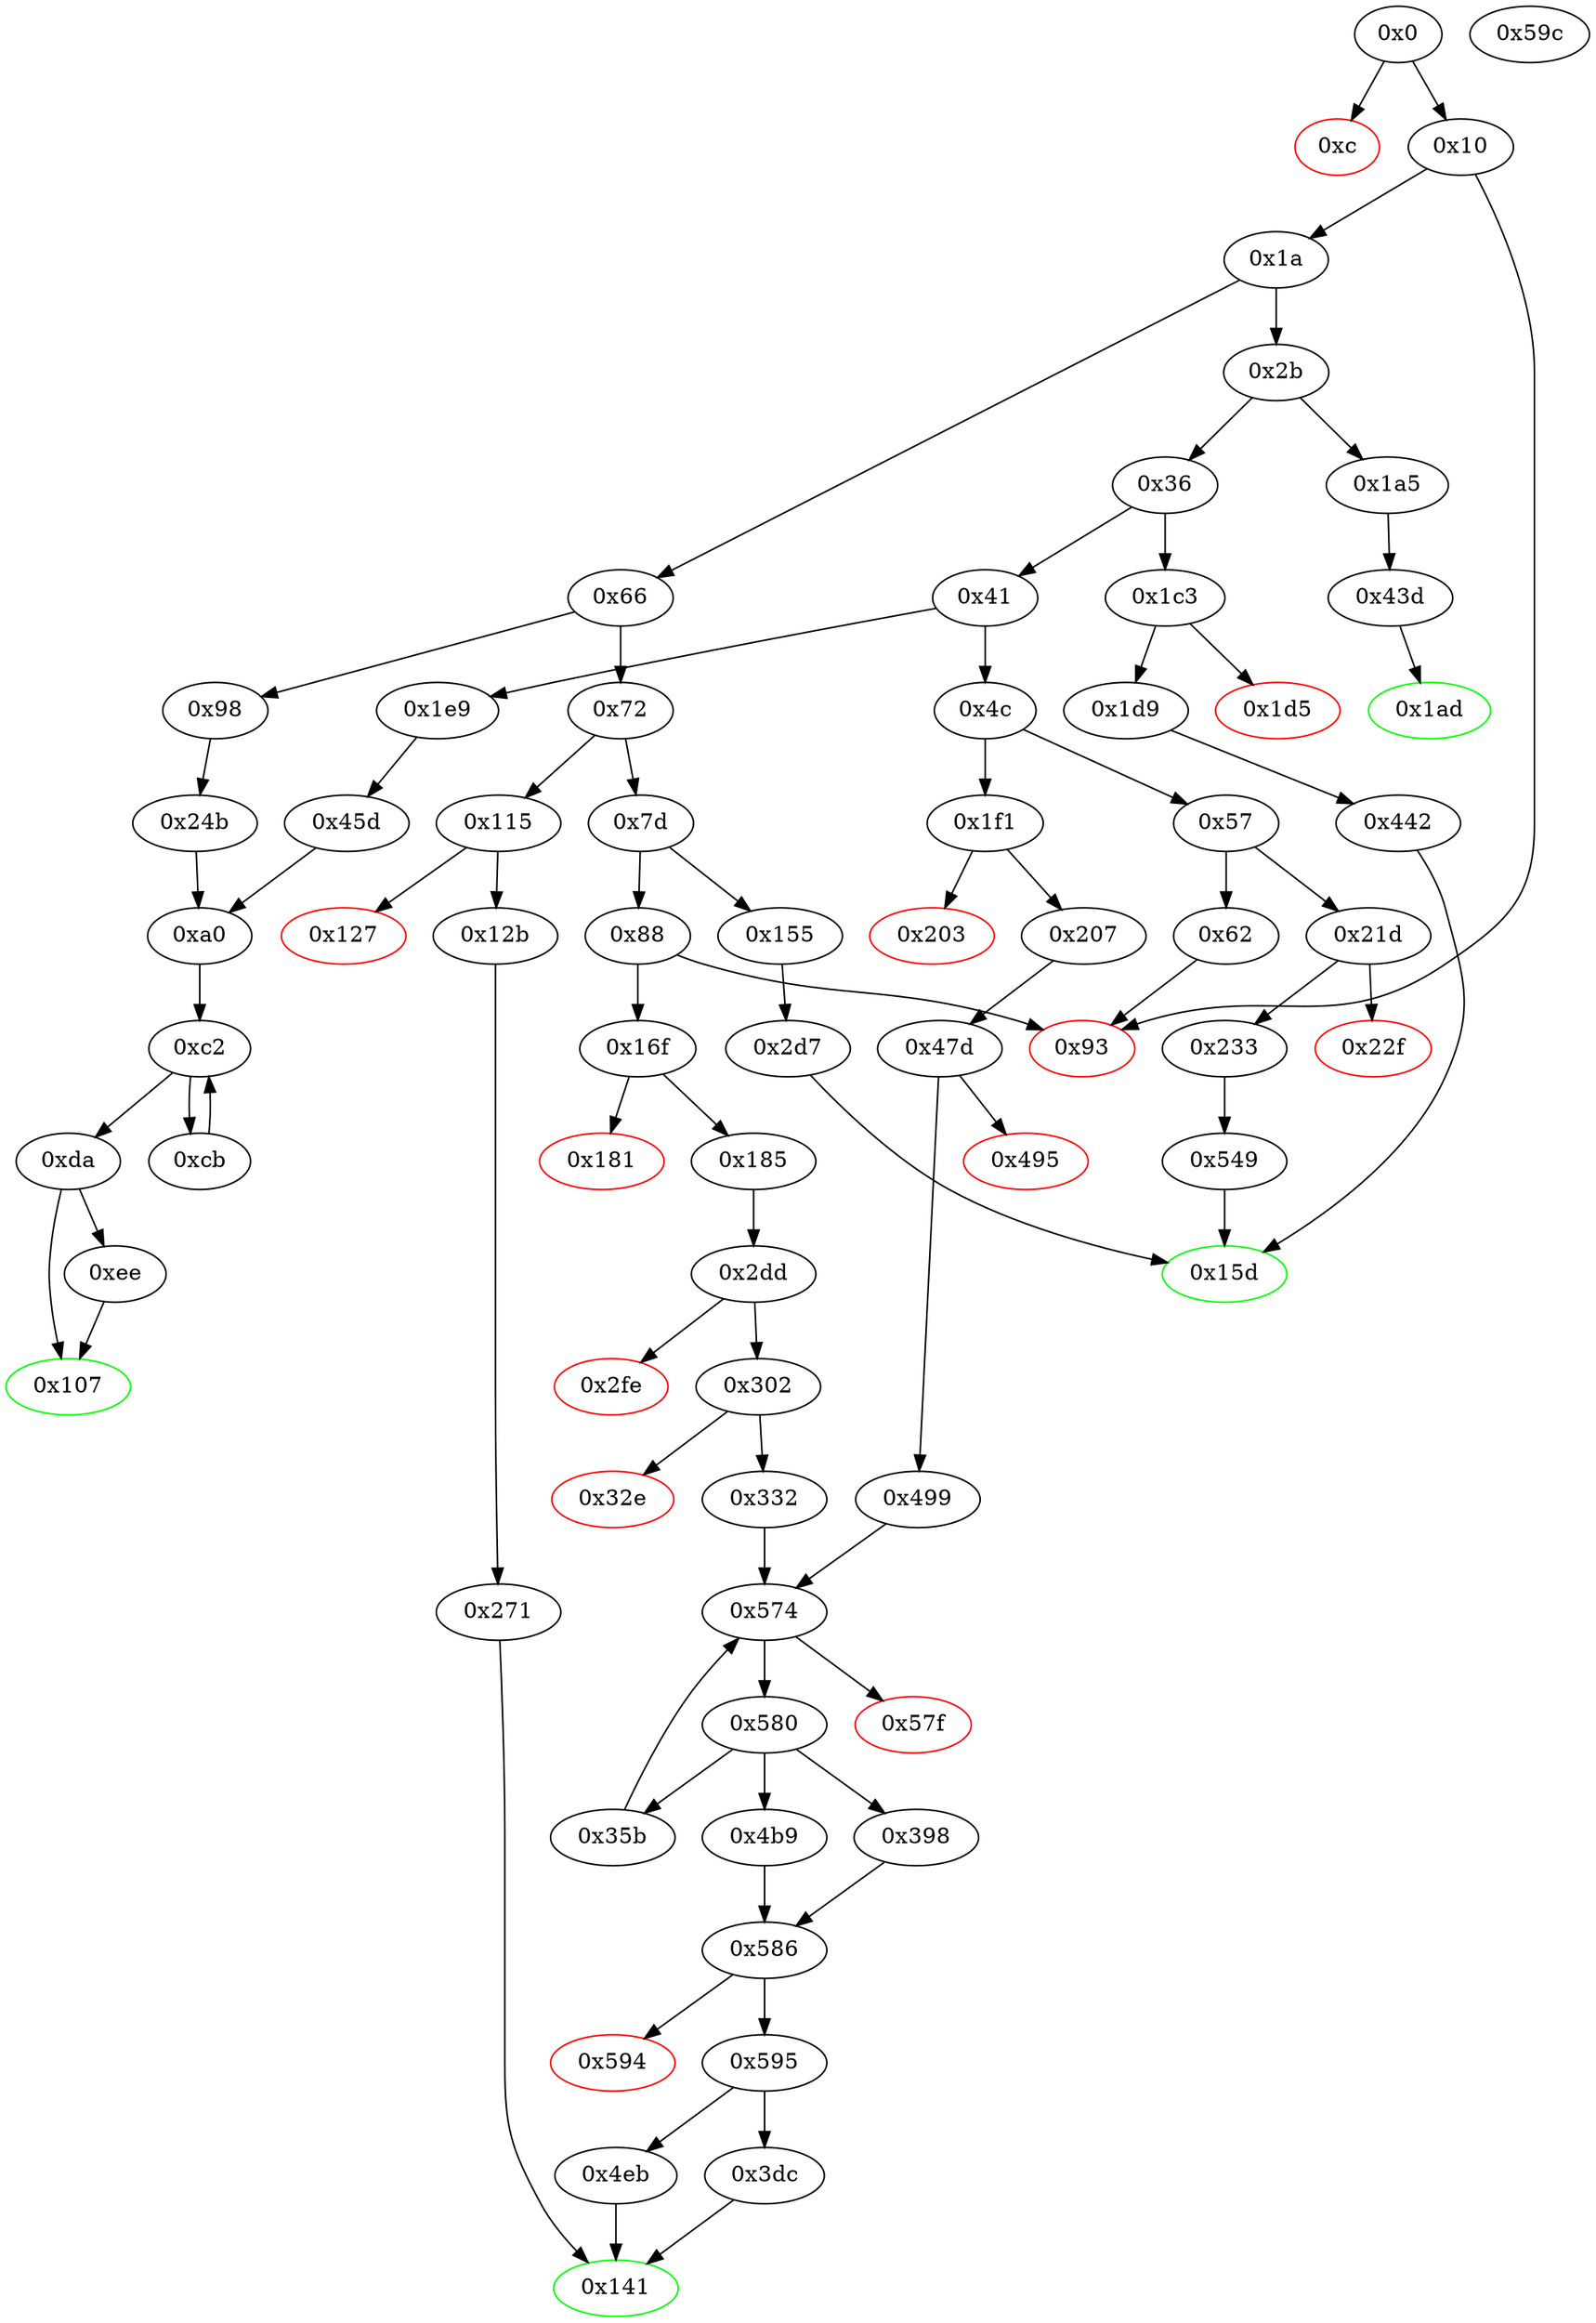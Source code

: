 strict digraph "" {
"0xc" [color=red, fillcolor=white, id="0xc", style=filled, tooltip="Block 0xc\n[0xc:0xf]\n---\nPredecessors: [0x0]\nSuccessors: []\n---\n0xc PUSH1 0x0\n0xe DUP1\n0xf REVERT\n---\n0xc: V5 = 0x0\n0xf: REVERT 0x0 0x0\n---\nEntry stack: [V2]\nStack pops: 0\nStack additions: []\nExit stack: [V2]\n\nDef sites:\nV2: {0x0.0x5}\n"];
"0x0" [fillcolor=white, id="0x0", style=filled, tooltip="Block 0x0\n[0x0:0xb]\n---\nPredecessors: []\nSuccessors: [0xc, 0x10]\n---\n0x0 PUSH1 0x80\n0x2 PUSH1 0x40\n0x4 MSTORE\n0x5 CALLVALUE\n0x6 DUP1\n0x7 ISZERO\n0x8 PUSH2 0x10\n0xb JUMPI\n---\n0x0: V0 = 0x80\n0x2: V1 = 0x40\n0x4: M[0x40] = 0x80\n0x5: V2 = CALLVALUE\n0x7: V3 = ISZERO V2\n0x8: V4 = 0x10\n0xb: JUMPI 0x10 V3\n---\nEntry stack: []\nStack pops: 0\nStack additions: [V2]\nExit stack: [V2]\n\nDef sites:\n"];
"0x36" [fillcolor=white, id="0x36", style=filled, tooltip="Block 0x36\n[0x36:0x40]\n---\nPredecessors: [0x2b]\nSuccessors: [0x41, 0x1c3]\n---\n0x36 DUP1\n0x37 PUSH4 0x70a08231\n0x3c EQ\n0x3d PUSH2 0x1c3\n0x40 JUMPI\n---\n0x37: V20 = 0x70a08231\n0x3c: V21 = EQ 0x70a08231 V13\n0x3d: V22 = 0x1c3\n0x40: JUMPI 0x1c3 V21\n---\nEntry stack: [V13]\nStack pops: 1\nStack additions: [S0]\nExit stack: [V13]\n\nDef sites:\nV13: {0x1a.0x1f}\n"];
"0x1d9" [fillcolor=white, id="0x1d9", style=filled, tooltip="Block 0x1d9\n[0x1d9:0x1e8]\n---\nPredecessors: [0x1c3]\nSuccessors: [0x442]\n---\n0x1d9 JUMPDEST\n0x1da POP\n0x1db CALLDATALOAD\n0x1dc PUSH1 0x1\n0x1de PUSH1 0x1\n0x1e0 PUSH1 0xa0\n0x1e2 SHL\n0x1e3 SUB\n0x1e4 AND\n0x1e5 PUSH2 0x442\n0x1e8 JUMP\n---\n0x1d9: JUMPDEST \n0x1db: V165 = CALLDATALOAD 0x4\n0x1dc: V166 = 0x1\n0x1de: V167 = 0x1\n0x1e0: V168 = 0xa0\n0x1e2: V169 = SHL 0xa0 0x1\n0x1e3: V170 = SUB 0x10000000000000000000000000000000000000000 0x1\n0x1e4: V171 = AND 0xffffffffffffffffffffffffffffffffffffffff V165\n0x1e5: V172 = 0x442\n0x1e8: JUMP 0x442\n---\nEntry stack: [V13, 0x15d, 0x4, V159]\nStack pops: 2\nStack additions: [V171]\nExit stack: [V13, 0x15d, V171]\n\nDef sites:\nV13: {0x1a.0x1f}\n0x15d: {0x1c3.0x1c4}\n0x4: {0x1c3.0x1c7}\nV159: {0x1c3.0x1cb}\n"];
"0x181" [color=red, fillcolor=white, id="0x181", style=filled, tooltip="Block 0x181\n[0x181:0x184]\n---\nPredecessors: [0x16f]\nSuccessors: []\n---\n0x181 PUSH1 0x0\n0x183 DUP1\n0x184 REVERT\n---\n0x181: V130 = 0x0\n0x184: REVERT 0x0 0x0\n---\nEntry stack: [V13, 0x141, 0x4, V125]\nStack pops: 0\nStack additions: []\nExit stack: [V13, 0x141, 0x4, V125]\n\nDef sites:\nV13: {0x1a.0x1f}\n0x141: {0x16f.0x170}\n0x4: {0x16f.0x173}\nV125: {0x16f.0x177}\n"];
"0x88" [fillcolor=white, id="0x88", style=filled, tooltip="Block 0x88\n[0x88:0x92]\n---\nPredecessors: [0x7d]\nSuccessors: [0x93, 0x16f]\n---\n0x88 DUP1\n0x89 PUSH4 0x23b872dd\n0x8e EQ\n0x8f PUSH2 0x16f\n0x92 JUMPI\n---\n0x89: V42 = 0x23b872dd\n0x8e: V43 = EQ 0x23b872dd V13\n0x8f: V44 = 0x16f\n0x92: JUMPI 0x16f V43\n---\nEntry stack: [V13]\nStack pops: 1\nStack additions: [S0]\nExit stack: [V13]\n\nDef sites:\nV13: {0x1a.0x1f}\n"];
"0x24b" [fillcolor=white, id="0x24b", style=filled, tooltip="Block 0x24b\n[0x24b:0x270]\n---\nPredecessors: [0x98]\nSuccessors: [0xa0]\n---\n0x24b JUMPDEST\n0x24c PUSH1 0x40\n0x24e MLOAD\n0x24f DUP1\n0x250 PUSH1 0x40\n0x252 ADD\n0x253 PUSH1 0x40\n0x255 MSTORE\n0x256 DUP1\n0x257 PUSH1 0xa\n0x259 DUP2\n0x25a MSTORE\n0x25b PUSH1 0x20\n0x25d ADD\n0x25e PUSH10 0x457468657265756d4a53\n0x269 PUSH1 0xb0\n0x26b SHL\n0x26c DUP2\n0x26d MSTORE\n0x26e POP\n0x26f DUP2\n0x270 JUMP\n---\n0x24b: JUMPDEST \n0x24c: V216 = 0x40\n0x24e: V217 = M[0x40]\n0x250: V218 = 0x40\n0x252: V219 = ADD 0x40 V217\n0x253: V220 = 0x40\n0x255: M[0x40] = V219\n0x257: V221 = 0xa\n0x25a: M[V217] = 0xa\n0x25b: V222 = 0x20\n0x25d: V223 = ADD 0x20 V217\n0x25e: V224 = 0x457468657265756d4a53\n0x269: V225 = 0xb0\n0x26b: V226 = SHL 0xb0 0x457468657265756d4a53\n0x26d: M[V223] = 0x457468657265756d4a5300000000000000000000000000000000000000000000\n0x270: JUMP 0xa0\n---\nEntry stack: [V13, 0xa0]\nStack pops: 1\nStack additions: [S0, V217]\nExit stack: [V13, 0xa0, V217]\n\nDef sites:\nV13: {0x1a.0x1f}\n0xa0: {0x98.0x99}\n"];
"0x32e" [color=red, fillcolor=white, id="0x32e", style=filled, tooltip="Block 0x32e\n[0x32e:0x331]\n---\nPredecessors: [0x302]\nSuccessors: []\n---\n0x32e PUSH1 0x0\n0x330 DUP1\n0x331 REVERT\n---\n0x32e: V281 = 0x0\n0x331: REVERT 0x0 0x0\n---\nEntry stack: [V13, 0x141, V137, V141, V144, 0x0]\nStack pops: 0\nStack additions: []\nExit stack: [V13, 0x141, V137, V141, V144, 0x0]\n\nDef sites:\nV13: {0x1a.0x1f}\n0x141: {0x16f.0x170}\nV137: {0x185.0x192}\nV141: {0x185.0x19b}\nV144: {0x185.0x1a0}\n0x0: {0x2dd.0x2e8}\n"];
"0x549" [fillcolor=white, id="0x549", style=filled, tooltip="Block 0x549\n[0x549:0x573]\n---\nPredecessors: [0x233]\nSuccessors: [0x15d]\n---\n0x549 JUMPDEST\n0x54a PUSH1 0x1\n0x54c PUSH1 0x1\n0x54e PUSH1 0xa0\n0x550 SHL\n0x551 SUB\n0x552 SWAP2\n0x553 DUP3\n0x554 AND\n0x555 PUSH1 0x0\n0x557 SWAP1\n0x558 DUP2\n0x559 MSTORE\n0x55a PUSH1 0x2\n0x55c PUSH1 0x20\n0x55e SWAP1\n0x55f DUP2\n0x560 MSTORE\n0x561 PUSH1 0x40\n0x563 DUP1\n0x564 DUP4\n0x565 SHA3\n0x566 SWAP4\n0x567 SWAP1\n0x568 SWAP5\n0x569 AND\n0x56a DUP3\n0x56b MSTORE\n0x56c SWAP2\n0x56d SWAP1\n0x56e SWAP2\n0x56f MSTORE\n0x570 SHA3\n0x571 SLOAD\n0x572 SWAP1\n0x573 JUMP\n---\n0x549: JUMPDEST \n0x54a: V439 = 0x1\n0x54c: V440 = 0x1\n0x54e: V441 = 0xa0\n0x550: V442 = SHL 0xa0 0x1\n0x551: V443 = SUB 0x10000000000000000000000000000000000000000 0x1\n0x554: V444 = AND 0xffffffffffffffffffffffffffffffffffffffff V210\n0x555: V445 = 0x0\n0x559: M[0x0] = V444\n0x55a: V446 = 0x2\n0x55c: V447 = 0x20\n0x560: M[0x20] = 0x2\n0x561: V448 = 0x40\n0x565: V449 = SHA3 0x0 0x40\n0x569: V450 = AND 0xffffffffffffffffffffffffffffffffffffffff V214\n0x56b: M[0x0] = V450\n0x56f: M[0x20] = V449\n0x570: V451 = SHA3 0x0 0x40\n0x571: V452 = S[V451]\n0x573: JUMP 0x15d\n---\nEntry stack: [V13, 0x15d, V210, V214]\nStack pops: 3\nStack additions: [V452]\nExit stack: [V13, V452]\n\nDef sites:\nV13: {0x1a.0x1f}\n0x15d: {0x21d.0x21e}\nV210: {0x233.0x240}\nV214: {0x233.0x246}\n"];
"0x4b9" [fillcolor=white, id="0x4b9", style=filled, tooltip="Block 0x4b9\n[0x4b9:0x4ea]\n---\nPredecessors: [0x580]\nSuccessors: [0x586]\n---\n0x4b9 JUMPDEST\n0x4ba CALLER\n0x4bb PUSH1 0x0\n0x4bd SWAP1\n0x4be DUP2\n0x4bf MSTORE\n0x4c0 PUSH1 0x1\n0x4c2 PUSH1 0x20\n0x4c4 MSTORE\n0x4c5 PUSH1 0x40\n0x4c7 DUP1\n0x4c8 DUP3\n0x4c9 SHA3\n0x4ca SWAP3\n0x4cb SWAP1\n0x4cc SWAP3\n0x4cd SSTORE\n0x4ce PUSH1 0x1\n0x4d0 PUSH1 0x1\n0x4d2 PUSH1 0xa0\n0x4d4 SHL\n0x4d5 SUB\n0x4d6 DUP6\n0x4d7 AND\n0x4d8 DUP2\n0x4d9 MSTORE\n0x4da SHA3\n0x4db SLOAD\n0x4dc PUSH2 0x4eb\n0x4df SWAP1\n0x4e0 DUP4\n0x4e1 PUSH4 0xffffffff\n0x4e6 PUSH2 0x586\n0x4e9 AND\n0x4ea JUMP\n---\n0x4b9: JUMPDEST \n0x4ba: V403 = CALLER\n0x4bb: V404 = 0x0\n0x4bf: M[0x0] = V403\n0x4c0: V405 = 0x1\n0x4c2: V406 = 0x20\n0x4c4: M[0x20] = 0x1\n0x4c5: V407 = 0x40\n0x4c9: V408 = SHA3 0x0 0x40\n0x4cd: S[V408] = V457\n0x4ce: V409 = 0x1\n0x4d0: V410 = 0x1\n0x4d2: V411 = 0xa0\n0x4d4: V412 = SHL 0xa0 0x1\n0x4d5: V413 = SUB 0x10000000000000000000000000000000000000000 0x1\n0x4d7: V414 = AND S3 0xffffffffffffffffffffffffffffffffffffffff\n0x4d9: M[0x0] = V414\n0x4da: V415 = SHA3 0x0 0x40\n0x4db: V416 = S[V415]\n0x4dc: V417 = 0x4eb\n0x4e1: V418 = 0xffffffff\n0x4e6: V419 = 0x586\n0x4e9: V420 = AND 0x586 0xffffffff\n0x4ea: JUMP 0x586\n---\nEntry stack: [V13, S5, S4, S3, S2, 0x0, V457]\nStack pops: 4\nStack additions: [S3, S2, S1, 0x4eb, V416, S2]\nExit stack: [V13, S5, S4, S3, S2, 0x0, 0x4eb, V416, S2]\n\nDef sites:\nV13: {0x1a.0x1f}\nS5: {0x1a.0x1f, 0x16f.0x170}\nS4: {0x1f1.0x1f2, 0x185.0x192}\nS3: {0x185.0x19b, 0x207.0x213}\nS2: {0x185.0x1a0, 0x207.0x218}\n0x0: {0x47d.0x47f, 0x2dd.0x2e8}\nV457: {0x580.0x583}\n"];
"0x499" [fillcolor=white, id="0x499", style=filled, tooltip="Block 0x499\n[0x499:0x4b8]\n---\nPredecessors: [0x47d]\nSuccessors: [0x574]\n---\n0x499 JUMPDEST\n0x49a CALLER\n0x49b PUSH1 0x0\n0x49d SWAP1\n0x49e DUP2\n0x49f MSTORE\n0x4a0 PUSH1 0x1\n0x4a2 PUSH1 0x20\n0x4a4 MSTORE\n0x4a5 PUSH1 0x40\n0x4a7 SWAP1\n0x4a8 SHA3\n0x4a9 SLOAD\n0x4aa PUSH2 0x4b9\n0x4ad SWAP1\n0x4ae DUP4\n0x4af PUSH4 0xffffffff\n0x4b4 PUSH2 0x574\n0x4b7 AND\n0x4b8 JUMP\n---\n0x499: JUMPDEST \n0x49a: V392 = CALLER\n0x49b: V393 = 0x0\n0x49f: M[0x0] = V392\n0x4a0: V394 = 0x1\n0x4a2: V395 = 0x20\n0x4a4: M[0x20] = 0x1\n0x4a5: V396 = 0x40\n0x4a8: V397 = SHA3 0x0 0x40\n0x4a9: V398 = S[V397]\n0x4aa: V399 = 0x4b9\n0x4af: V400 = 0xffffffff\n0x4b4: V401 = 0x574\n0x4b7: V402 = AND 0x574 0xffffffff\n0x4b8: JUMP 0x574\n---\nEntry stack: [V13, 0x141, V190, V193, 0x0]\nStack pops: 2\nStack additions: [S1, S0, 0x4b9, V398, S1]\nExit stack: [V13, 0x141, V190, V193, 0x0, 0x4b9, V398, V193]\n\nDef sites:\nV13: {0x1a.0x1f}\n0x141: {0x1f1.0x1f2}\nV190: {0x207.0x213}\nV193: {0x207.0x218}\n0x0: {0x47d.0x47f}\n"];
"0x203" [color=red, fillcolor=white, id="0x203", style=filled, tooltip="Block 0x203\n[0x203:0x206]\n---\nPredecessors: [0x1f1]\nSuccessors: []\n---\n0x203 PUSH1 0x0\n0x205 DUP1\n0x206 REVERT\n---\n0x203: V183 = 0x0\n0x206: REVERT 0x0 0x0\n---\nEntry stack: [V13, 0x141, 0x4, V178]\nStack pops: 0\nStack additions: []\nExit stack: [V13, 0x141, 0x4, V178]\n\nDef sites:\nV13: {0x1a.0x1f}\n0x141: {0x1f1.0x1f2}\n0x4: {0x1f1.0x1f5}\nV178: {0x1f1.0x1f9}\n"];
"0x98" [fillcolor=white, id="0x98", style=filled, tooltip="Block 0x98\n[0x98:0x9f]\n---\nPredecessors: [0x66]\nSuccessors: [0x24b]\n---\n0x98 JUMPDEST\n0x99 PUSH2 0xa0\n0x9c PUSH2 0x24b\n0x9f JUMP\n---\n0x98: JUMPDEST \n0x99: V46 = 0xa0\n0x9c: V47 = 0x24b\n0x9f: JUMP 0x24b\n---\nEntry stack: [V13]\nStack pops: 0\nStack additions: [0xa0]\nExit stack: [V13, 0xa0]\n\nDef sites:\nV13: {0x1a.0x1f}\n"];
"0x41" [fillcolor=white, id="0x41", style=filled, tooltip="Block 0x41\n[0x41:0x4b]\n---\nPredecessors: [0x36]\nSuccessors: [0x4c, 0x1e9]\n---\n0x41 DUP1\n0x42 PUSH4 0x95d89b41\n0x47 EQ\n0x48 PUSH2 0x1e9\n0x4b JUMPI\n---\n0x42: V23 = 0x95d89b41\n0x47: V24 = EQ 0x95d89b41 V13\n0x48: V25 = 0x1e9\n0x4b: JUMPI 0x1e9 V24\n---\nEntry stack: [V13]\nStack pops: 1\nStack additions: [S0]\nExit stack: [V13]\n\nDef sites:\nV13: {0x1a.0x1f}\n"];
"0x66" [fillcolor=white, id="0x66", style=filled, tooltip="Block 0x66\n[0x66:0x71]\n---\nPredecessors: [0x1a]\nSuccessors: [0x72, 0x98]\n---\n0x66 JUMPDEST\n0x67 DUP1\n0x68 PUSH4 0x6fdde03\n0x6d EQ\n0x6e PUSH2 0x98\n0x71 JUMPI\n---\n0x66: JUMPDEST \n0x68: V33 = 0x6fdde03\n0x6d: V34 = EQ 0x6fdde03 V13\n0x6e: V35 = 0x98\n0x71: JUMPI 0x98 V34\n---\nEntry stack: [V13]\nStack pops: 1\nStack additions: [S0]\nExit stack: [V13]\n\nDef sites:\nV13: {0x1a.0x1f}\n"];
"0x155" [fillcolor=white, id="0x155", style=filled, tooltip="Block 0x155\n[0x155:0x15c]\n---\nPredecessors: [0x7d]\nSuccessors: [0x2d7]\n---\n0x155 JUMPDEST\n0x156 PUSH2 0x15d\n0x159 PUSH2 0x2d7\n0x15c JUMP\n---\n0x155: JUMPDEST \n0x156: V114 = 0x15d\n0x159: V115 = 0x2d7\n0x15c: JUMP 0x2d7\n---\nEntry stack: [V13]\nStack pops: 0\nStack additions: [0x15d]\nExit stack: [V13, 0x15d]\n\nDef sites:\nV13: {0x1a.0x1f}\n"];
"0x233" [fillcolor=white, id="0x233", style=filled, tooltip="Block 0x233\n[0x233:0x24a]\n---\nPredecessors: [0x21d]\nSuccessors: [0x549]\n---\n0x233 JUMPDEST\n0x234 POP\n0x235 PUSH1 0x1\n0x237 PUSH1 0x1\n0x239 PUSH1 0xa0\n0x23b SHL\n0x23c SUB\n0x23d DUP2\n0x23e CALLDATALOAD\n0x23f DUP2\n0x240 AND\n0x241 SWAP2\n0x242 PUSH1 0x20\n0x244 ADD\n0x245 CALLDATALOAD\n0x246 AND\n0x247 PUSH2 0x549\n0x24a JUMP\n---\n0x233: JUMPDEST \n0x235: V204 = 0x1\n0x237: V205 = 0x1\n0x239: V206 = 0xa0\n0x23b: V207 = SHL 0xa0 0x1\n0x23c: V208 = SUB 0x10000000000000000000000000000000000000000 0x1\n0x23e: V209 = CALLDATALOAD 0x4\n0x240: V210 = AND 0xffffffffffffffffffffffffffffffffffffffff V209\n0x242: V211 = 0x20\n0x244: V212 = ADD 0x20 0x4\n0x245: V213 = CALLDATALOAD 0x24\n0x246: V214 = AND V213 0xffffffffffffffffffffffffffffffffffffffff\n0x247: V215 = 0x549\n0x24a: JUMP 0x549\n---\nEntry stack: [V13, 0x15d, 0x4, V198]\nStack pops: 2\nStack additions: [V210, V214]\nExit stack: [V13, 0x15d, V210, V214]\n\nDef sites:\nV13: {0x1a.0x1f}\n0x15d: {0x21d.0x21e}\n0x4: {0x21d.0x221}\nV198: {0x21d.0x225}\n"];
"0x47d" [fillcolor=white, id="0x47d", style=filled, tooltip="Block 0x47d\n[0x47d:0x494]\n---\nPredecessors: [0x207]\nSuccessors: [0x495, 0x499]\n---\n0x47d JUMPDEST\n0x47e CALLER\n0x47f PUSH1 0x0\n0x481 SWAP1\n0x482 DUP2\n0x483 MSTORE\n0x484 PUSH1 0x1\n0x486 PUSH1 0x20\n0x488 MSTORE\n0x489 PUSH1 0x40\n0x48b DUP2\n0x48c SHA3\n0x48d SLOAD\n0x48e DUP3\n0x48f GT\n0x490 ISZERO\n0x491 PUSH2 0x499\n0x494 JUMPI\n---\n0x47d: JUMPDEST \n0x47e: V381 = CALLER\n0x47f: V382 = 0x0\n0x483: M[0x0] = V381\n0x484: V383 = 0x1\n0x486: V384 = 0x20\n0x488: M[0x20] = 0x1\n0x489: V385 = 0x40\n0x48c: V386 = SHA3 0x0 0x40\n0x48d: V387 = S[V386]\n0x48f: V388 = GT V193 V387\n0x490: V389 = ISZERO V388\n0x491: V390 = 0x499\n0x494: JUMPI 0x499 V389\n---\nEntry stack: [V13, 0x141, V190, V193]\nStack pops: 1\nStack additions: [S0, 0x0]\nExit stack: [V13, 0x141, V190, V193, 0x0]\n\nDef sites:\nV13: {0x1a.0x1f}\n0x141: {0x1f1.0x1f2}\nV190: {0x207.0x213}\nV193: {0x207.0x218}\n"];
"0xc2" [fillcolor=white, id="0xc2", style=filled, tooltip="Block 0xc2\n[0xc2:0xca]\n---\nPredecessors: [0xa0, 0xcb]\nSuccessors: [0xcb, 0xda]\n---\n0xc2 JUMPDEST\n0xc3 DUP4\n0xc4 DUP2\n0xc5 LT\n0xc6 ISZERO\n0xc7 PUSH2 0xda\n0xca JUMPI\n---\n0xc2: JUMPDEST \n0xc5: V57 = LT S0 V53\n0xc6: V58 = ISZERO V57\n0xc7: V59 = 0xda\n0xca: JUMPI 0xda V58\n---\nEntry stack: [V13, 0xa0, S9, V49, V49, V54, V55, V53, V53, V54, V55, S0]\nStack pops: 4\nStack additions: [S3, S2, S1, S0]\nExit stack: [V13, 0xa0, S9, V49, V49, V54, V55, V53, V53, V54, V55, S0]\n\nDef sites:\nV13: {0x1a.0x1f}\n0xa0: {0x1e9.0x1ea, 0x98.0x99}\nS9: {0x24b.0x24e, 0x45d.0x460}\nV49: {0xa0.0xa4}\nV49: {0xa0.0xa4}\nV54: {0xa0.0xb8}\nV55: {0xa0.0xbb}\nV53: {0xa0.0xb1}\nV53: {0xa0.0xb1}\nV54: {0xa0.0xb8}\nV55: {0xa0.0xbb}\nS0: {0xa0.0xc0, 0xcb.0xd5}\n"];
"0xda" [fillcolor=white, id="0xda", style=filled, tooltip="Block 0xda\n[0xda:0xed]\n---\nPredecessors: [0xc2]\nSuccessors: [0xee, 0x107]\n---\n0xda JUMPDEST\n0xdb POP\n0xdc POP\n0xdd POP\n0xde POP\n0xdf SWAP1\n0xe0 POP\n0xe1 SWAP1\n0xe2 DUP2\n0xe3 ADD\n0xe4 SWAP1\n0xe5 PUSH1 0x1f\n0xe7 AND\n0xe8 DUP1\n0xe9 ISZERO\n0xea PUSH2 0x107\n0xed JUMPI\n---\n0xda: JUMPDEST \n0xe3: V66 = ADD V53 V54\n0xe5: V67 = 0x1f\n0xe7: V68 = AND 0x1f V53\n0xe9: V69 = ISZERO V68\n0xea: V70 = 0x107\n0xed: JUMPI 0x107 V69\n---\nEntry stack: [V13, 0xa0, S9, V49, V49, V54, V55, V53, V53, V54, V55, S0]\nStack pops: 7\nStack additions: [V66, V68]\nExit stack: [V13, 0xa0, S9, V49, V49, V66, V68]\n\nDef sites:\nV13: {0x1a.0x1f}\n0xa0: {0x1e9.0x1ea, 0x98.0x99}\nS9: {0x24b.0x24e, 0x45d.0x460}\nV49: {0xa0.0xa4}\nV49: {0xa0.0xa4}\nV54: {0xa0.0xb8}\nV55: {0xa0.0xbb}\nV53: {0xa0.0xb1}\nV53: {0xa0.0xb1}\nV54: {0xa0.0xb8}\nV55: {0xa0.0xbb}\nS0: {0xa0.0xc0, 0xcb.0xd5}\n"];
"0x1a5" [fillcolor=white, id="0x1a5", style=filled, tooltip="Block 0x1a5\n[0x1a5:0x1ac]\n---\nPredecessors: [0x2b]\nSuccessors: [0x43d]\n---\n0x1a5 JUMPDEST\n0x1a6 PUSH2 0x1ad\n0x1a9 PUSH2 0x43d\n0x1ac JUMP\n---\n0x1a5: JUMPDEST \n0x1a6: V146 = 0x1ad\n0x1a9: V147 = 0x43d\n0x1ac: JUMP 0x43d\n---\nEntry stack: [V13]\nStack pops: 0\nStack additions: [0x1ad]\nExit stack: [V13, 0x1ad]\n\nDef sites:\nV13: {0x1a.0x1f}\n"];
"0x4c" [fillcolor=white, id="0x4c", style=filled, tooltip="Block 0x4c\n[0x4c:0x56]\n---\nPredecessors: [0x41]\nSuccessors: [0x57, 0x1f1]\n---\n0x4c DUP1\n0x4d PUSH4 0xa9059cbb\n0x52 EQ\n0x53 PUSH2 0x1f1\n0x56 JUMPI\n---\n0x4d: V26 = 0xa9059cbb\n0x52: V27 = EQ 0xa9059cbb V13\n0x53: V28 = 0x1f1\n0x56: JUMPI 0x1f1 V27\n---\nEntry stack: [V13]\nStack pops: 1\nStack additions: [S0]\nExit stack: [V13]\n\nDef sites:\nV13: {0x1a.0x1f}\n"];
"0x127" [color=red, fillcolor=white, id="0x127", style=filled, tooltip="Block 0x127\n[0x127:0x12a]\n---\nPredecessors: [0x115]\nSuccessors: []\n---\n0x127 PUSH1 0x0\n0x129 DUP1\n0x12a REVERT\n---\n0x127: V94 = 0x0\n0x12a: REVERT 0x0 0x0\n---\nEntry stack: [V13, 0x141, 0x4, V89]\nStack pops: 0\nStack additions: []\nExit stack: [V13, 0x141, 0x4, V89]\n\nDef sites:\nV13: {0x1a.0x1f}\n0x141: {0x115.0x116}\n0x4: {0x115.0x119}\nV89: {0x115.0x11d}\n"];
"0x141" [color=green, fillcolor=white, id="0x141", style=filled, tooltip="Block 0x141\n[0x141:0x154]\n---\nPredecessors: [0x271, 0x3dc, 0x4eb]\nSuccessors: []\n---\n0x141 JUMPDEST\n0x142 PUSH1 0x40\n0x144 DUP1\n0x145 MLOAD\n0x146 SWAP2\n0x147 ISZERO\n0x148 ISZERO\n0x149 DUP3\n0x14a MSTORE\n0x14b MLOAD\n0x14c SWAP1\n0x14d DUP2\n0x14e SWAP1\n0x14f SUB\n0x150 PUSH1 0x20\n0x152 ADD\n0x153 SWAP1\n0x154 RETURN\n---\n0x141: JUMPDEST \n0x142: V106 = 0x40\n0x145: V107 = M[0x40]\n0x147: V108 = ISZERO 0x1\n0x148: V109 = ISZERO 0x0\n0x14a: M[V107] = 0x1\n0x14b: V110 = M[0x40]\n0x14f: V111 = SUB V107 V110\n0x150: V112 = 0x20\n0x152: V113 = ADD 0x20 V111\n0x154: RETURN V110 V113\n---\nEntry stack: [V13, S1, 0x1]\nStack pops: 1\nStack additions: []\nExit stack: [V13, S1]\n\nDef sites:\nV13: {0x1a.0x1f}\nS1: {0x1a.0x1f, 0x16f.0x170}\n0x1: {0x271.0x2d0, 0x3dc.0x435, 0x4eb.0x542}\n"];
"0x586" [fillcolor=white, id="0x586", style=filled, tooltip="Block 0x586\n[0x586:0x593]\n---\nPredecessors: [0x398, 0x4b9]\nSuccessors: [0x594, 0x595]\n---\n0x586 JUMPDEST\n0x587 PUSH1 0x0\n0x589 DUP3\n0x58a DUP3\n0x58b ADD\n0x58c DUP4\n0x58d DUP2\n0x58e LT\n0x58f ISZERO\n0x590 PUSH2 0x595\n0x593 JUMPI\n---\n0x586: JUMPDEST \n0x587: V458 = 0x0\n0x58b: V459 = ADD S0 S1\n0x58e: V460 = LT V459 S1\n0x58f: V461 = ISZERO V460\n0x590: V462 = 0x595\n0x593: JUMPI 0x595 V461\n---\nEntry stack: [V13, S7, S6, S5, S4, 0x0, {0x3dc, 0x4eb}, S1, S0]\nStack pops: 2\nStack additions: [S1, S0, 0x0, V459]\nExit stack: [V13, S7, S6, S5, S4, 0x0, {0x3dc, 0x4eb}, S1, S0, 0x0, V459]\n\nDef sites:\nV13: {0x1a.0x1f}\nS7: {0x1a.0x1f, 0x16f.0x170}\nS6: {0x1f1.0x1f2, 0x185.0x192}\nS5: {0x185.0x19b, 0x207.0x213}\nS4: {0x185.0x1a0, 0x207.0x218}\n0x0: {0x47d.0x47f, 0x2dd.0x2e8}\n{0x3dc, 0x4eb}: {0x4b9.0x4dc, 0x398.0x3cd}\nS1: {0x4b9.0x4db, 0x398.0x3cc}\nS0: {0x185.0x1a0, 0x207.0x218}\n"];
"0x35b" [fillcolor=white, id="0x35b", style=filled, tooltip="Block 0x35b\n[0x35b:0x397]\n---\nPredecessors: [0x580]\nSuccessors: [0x574]\n---\n0x35b JUMPDEST\n0x35c PUSH1 0x1\n0x35e PUSH1 0x1\n0x360 PUSH1 0xa0\n0x362 SHL\n0x363 SUB\n0x364 DUP6\n0x365 AND\n0x366 PUSH1 0x0\n0x368 SWAP1\n0x369 DUP2\n0x36a MSTORE\n0x36b PUSH1 0x1\n0x36d PUSH1 0x20\n0x36f SWAP1\n0x370 DUP2\n0x371 MSTORE\n0x372 PUSH1 0x40\n0x374 DUP1\n0x375 DUP4\n0x376 SHA3\n0x377 SWAP4\n0x378 SWAP1\n0x379 SWAP4\n0x37a SSTORE\n0x37b PUSH1 0x2\n0x37d DUP2\n0x37e MSTORE\n0x37f DUP3\n0x380 DUP3\n0x381 SHA3\n0x382 CALLER\n0x383 DUP4\n0x384 MSTORE\n0x385 SWAP1\n0x386 MSTORE\n0x387 SHA3\n0x388 SLOAD\n0x389 PUSH2 0x398\n0x38c SWAP1\n0x38d DUP4\n0x38e PUSH4 0xffffffff\n0x393 PUSH2 0x574\n0x396 AND\n0x397 JUMP\n---\n0x35b: JUMPDEST \n0x35c: V298 = 0x1\n0x35e: V299 = 0x1\n0x360: V300 = 0xa0\n0x362: V301 = SHL 0xa0 0x1\n0x363: V302 = SUB 0x10000000000000000000000000000000000000000 0x1\n0x365: V303 = AND S4 0xffffffffffffffffffffffffffffffffffffffff\n0x366: V304 = 0x0\n0x36a: M[0x0] = V303\n0x36b: V305 = 0x1\n0x36d: V306 = 0x20\n0x371: M[0x20] = 0x1\n0x372: V307 = 0x40\n0x376: V308 = SHA3 0x0 0x40\n0x37a: S[V308] = V457\n0x37b: V309 = 0x2\n0x37e: M[0x20] = 0x2\n0x381: V310 = SHA3 0x0 0x40\n0x382: V311 = CALLER\n0x384: M[0x0] = V311\n0x386: M[0x20] = V310\n0x387: V312 = SHA3 0x0 0x40\n0x388: V313 = S[V312]\n0x389: V314 = 0x398\n0x38e: V315 = 0xffffffff\n0x393: V316 = 0x574\n0x396: V317 = AND 0x574 0xffffffff\n0x397: JUMP 0x574\n---\nEntry stack: [V13, S5, S4, S3, S2, 0x0, V457]\nStack pops: 5\nStack additions: [S4, S3, S2, S1, 0x398, V313, S2]\nExit stack: [V13, S5, S4, S3, S2, 0x0, 0x398, V313, S2]\n\nDef sites:\nV13: {0x1a.0x1f}\nS5: {0x1a.0x1f, 0x16f.0x170}\nS4: {0x1f1.0x1f2, 0x185.0x192}\nS3: {0x185.0x19b, 0x207.0x213}\nS2: {0x185.0x1a0, 0x207.0x218}\n0x0: {0x47d.0x47f, 0x2dd.0x2e8}\nV457: {0x580.0x583}\n"];
"0x21d" [fillcolor=white, id="0x21d", style=filled, tooltip="Block 0x21d\n[0x21d:0x22e]\n---\nPredecessors: [0x57]\nSuccessors: [0x22f, 0x233]\n---\n0x21d JUMPDEST\n0x21e PUSH2 0x15d\n0x221 PUSH1 0x4\n0x223 DUP1\n0x224 CALLDATASIZE\n0x225 SUB\n0x226 PUSH1 0x40\n0x228 DUP2\n0x229 LT\n0x22a ISZERO\n0x22b PUSH2 0x233\n0x22e JUMPI\n---\n0x21d: JUMPDEST \n0x21e: V195 = 0x15d\n0x221: V196 = 0x4\n0x224: V197 = CALLDATASIZE\n0x225: V198 = SUB V197 0x4\n0x226: V199 = 0x40\n0x229: V200 = LT V198 0x40\n0x22a: V201 = ISZERO V200\n0x22b: V202 = 0x233\n0x22e: JUMPI 0x233 V201\n---\nEntry stack: [V13]\nStack pops: 0\nStack additions: [0x15d, 0x4, V198]\nExit stack: [V13, 0x15d, 0x4, V198]\n\nDef sites:\nV13: {0x1a.0x1f}\n"];
"0x1e9" [fillcolor=white, id="0x1e9", style=filled, tooltip="Block 0x1e9\n[0x1e9:0x1f0]\n---\nPredecessors: [0x41]\nSuccessors: [0x45d]\n---\n0x1e9 JUMPDEST\n0x1ea PUSH2 0xa0\n0x1ed PUSH2 0x45d\n0x1f0 JUMP\n---\n0x1e9: JUMPDEST \n0x1ea: V173 = 0xa0\n0x1ed: V174 = 0x45d\n0x1f0: JUMP 0x45d\n---\nEntry stack: [V13]\nStack pops: 0\nStack additions: [0xa0]\nExit stack: [V13, 0xa0]\n\nDef sites:\nV13: {0x1a.0x1f}\n"];
"0x2fe" [color=red, fillcolor=white, id="0x2fe", style=filled, tooltip="Block 0x2fe\n[0x2fe:0x301]\n---\nPredecessors: [0x2dd]\nSuccessors: []\n---\n0x2fe PUSH1 0x0\n0x300 DUP1\n0x301 REVERT\n---\n0x2fe: V263 = 0x0\n0x301: REVERT 0x0 0x0\n---\nEntry stack: [V13, 0x141, V137, V141, V144, 0x0]\nStack pops: 0\nStack additions: []\nExit stack: [V13, 0x141, V137, V141, V144, 0x0]\n\nDef sites:\nV13: {0x1a.0x1f}\n0x141: {0x16f.0x170}\nV137: {0x185.0x192}\nV141: {0x185.0x19b}\nV144: {0x185.0x1a0}\n0x0: {0x2dd.0x2e8}\n"];
"0x107" [color=green, fillcolor=white, id="0x107", style=filled, tooltip="Block 0x107\n[0x107:0x114]\n---\nPredecessors: [0xda, 0xee]\nSuccessors: []\n---\n0x107 JUMPDEST\n0x108 POP\n0x109 SWAP3\n0x10a POP\n0x10b POP\n0x10c POP\n0x10d PUSH1 0x40\n0x10f MLOAD\n0x110 DUP1\n0x111 SWAP2\n0x112 SUB\n0x113 SWAP1\n0x114 RETURN\n---\n0x107: JUMPDEST \n0x10d: V83 = 0x40\n0x10f: V84 = M[0x40]\n0x112: V85 = SUB S1 V84\n0x114: RETURN V84 V85\n---\nEntry stack: [V13, 0xa0, S4, V49, V49, S1, V68]\nStack pops: 5\nStack additions: []\nExit stack: [V13, 0xa0]\n\nDef sites:\nV13: {0x1a.0x1f}\n0xa0: {0x1e9.0x1ea, 0x98.0x99}\nS4: {0x24b.0x24e, 0x45d.0x460}\nV49: {0xa0.0xa4}\nV49: {0xa0.0xa4}\nS1: {0xda.0xe3, 0xee.0x104}\nV68: {0xda.0xe7}\n"];
"0x1f1" [fillcolor=white, id="0x1f1", style=filled, tooltip="Block 0x1f1\n[0x1f1:0x202]\n---\nPredecessors: [0x4c]\nSuccessors: [0x203, 0x207]\n---\n0x1f1 JUMPDEST\n0x1f2 PUSH2 0x141\n0x1f5 PUSH1 0x4\n0x1f7 DUP1\n0x1f8 CALLDATASIZE\n0x1f9 SUB\n0x1fa PUSH1 0x40\n0x1fc DUP2\n0x1fd LT\n0x1fe ISZERO\n0x1ff PUSH2 0x207\n0x202 JUMPI\n---\n0x1f1: JUMPDEST \n0x1f2: V175 = 0x141\n0x1f5: V176 = 0x4\n0x1f8: V177 = CALLDATASIZE\n0x1f9: V178 = SUB V177 0x4\n0x1fa: V179 = 0x40\n0x1fd: V180 = LT V178 0x40\n0x1fe: V181 = ISZERO V180\n0x1ff: V182 = 0x207\n0x202: JUMPI 0x207 V181\n---\nEntry stack: [V13]\nStack pops: 0\nStack additions: [0x141, 0x4, V178]\nExit stack: [V13, 0x141, 0x4, V178]\n\nDef sites:\nV13: {0x1a.0x1f}\n"];
"0x10" [fillcolor=white, id="0x10", style=filled, tooltip="Block 0x10\n[0x10:0x19]\n---\nPredecessors: [0x0]\nSuccessors: [0x1a, 0x93]\n---\n0x10 JUMPDEST\n0x11 POP\n0x12 PUSH1 0x4\n0x14 CALLDATASIZE\n0x15 LT\n0x16 PUSH2 0x93\n0x19 JUMPI\n---\n0x10: JUMPDEST \n0x12: V6 = 0x4\n0x14: V7 = CALLDATASIZE\n0x15: V8 = LT V7 0x4\n0x16: V9 = 0x93\n0x19: JUMPI 0x93 V8\n---\nEntry stack: [V2]\nStack pops: 1\nStack additions: []\nExit stack: []\n\nDef sites:\nV2: {0x0.0x5}\n"];
"0x72" [fillcolor=white, id="0x72", style=filled, tooltip="Block 0x72\n[0x72:0x7c]\n---\nPredecessors: [0x66]\nSuccessors: [0x7d, 0x115]\n---\n0x72 DUP1\n0x73 PUSH4 0x95ea7b3\n0x78 EQ\n0x79 PUSH2 0x115\n0x7c JUMPI\n---\n0x73: V36 = 0x95ea7b3\n0x78: V37 = EQ 0x95ea7b3 V13\n0x79: V38 = 0x115\n0x7c: JUMPI 0x115 V37\n---\nEntry stack: [V13]\nStack pops: 1\nStack additions: [S0]\nExit stack: [V13]\n\nDef sites:\nV13: {0x1a.0x1f}\n"];
"0x2dd" [fillcolor=white, id="0x2dd", style=filled, tooltip="Block 0x2dd\n[0x2dd:0x2fd]\n---\nPredecessors: [0x185]\nSuccessors: [0x2fe, 0x302]\n---\n0x2dd JUMPDEST\n0x2de PUSH1 0x1\n0x2e0 PUSH1 0x1\n0x2e2 PUSH1 0xa0\n0x2e4 SHL\n0x2e5 SUB\n0x2e6 DUP4\n0x2e7 AND\n0x2e8 PUSH1 0x0\n0x2ea SWAP1\n0x2eb DUP2\n0x2ec MSTORE\n0x2ed PUSH1 0x1\n0x2ef PUSH1 0x20\n0x2f1 MSTORE\n0x2f2 PUSH1 0x40\n0x2f4 DUP2\n0x2f5 SHA3\n0x2f6 SLOAD\n0x2f7 DUP3\n0x2f8 GT\n0x2f9 ISZERO\n0x2fa PUSH2 0x302\n0x2fd JUMPI\n---\n0x2dd: JUMPDEST \n0x2de: V248 = 0x1\n0x2e0: V249 = 0x1\n0x2e2: V250 = 0xa0\n0x2e4: V251 = SHL 0xa0 0x1\n0x2e5: V252 = SUB 0x10000000000000000000000000000000000000000 0x1\n0x2e7: V253 = AND V137 0xffffffffffffffffffffffffffffffffffffffff\n0x2e8: V254 = 0x0\n0x2ec: M[0x0] = V253\n0x2ed: V255 = 0x1\n0x2ef: V256 = 0x20\n0x2f1: M[0x20] = 0x1\n0x2f2: V257 = 0x40\n0x2f5: V258 = SHA3 0x0 0x40\n0x2f6: V259 = S[V258]\n0x2f8: V260 = GT V144 V259\n0x2f9: V261 = ISZERO V260\n0x2fa: V262 = 0x302\n0x2fd: JUMPI 0x302 V261\n---\nEntry stack: [V13, 0x141, V137, V141, V144]\nStack pops: 3\nStack additions: [S2, S1, S0, 0x0]\nExit stack: [V13, 0x141, V137, V141, V144, 0x0]\n\nDef sites:\nV13: {0x1a.0x1f}\n0x141: {0x16f.0x170}\nV137: {0x185.0x192}\nV141: {0x185.0x19b}\nV144: {0x185.0x1a0}\n"];
"0x15d" [color=green, fillcolor=white, id="0x15d", style=filled, tooltip="Block 0x15d\n[0x15d:0x16e]\n---\nPredecessors: [0x2d7, 0x442, 0x549]\nSuccessors: []\n---\n0x15d JUMPDEST\n0x15e PUSH1 0x40\n0x160 DUP1\n0x161 MLOAD\n0x162 SWAP2\n0x163 DUP3\n0x164 MSTORE\n0x165 MLOAD\n0x166 SWAP1\n0x167 DUP2\n0x168 SWAP1\n0x169 SUB\n0x16a PUSH1 0x20\n0x16c ADD\n0x16d SWAP1\n0x16e RETURN\n---\n0x15d: JUMPDEST \n0x15e: V116 = 0x40\n0x161: V117 = M[0x40]\n0x164: M[V117] = S0\n0x165: V118 = M[0x40]\n0x169: V119 = SUB V117 V118\n0x16a: V120 = 0x20\n0x16c: V121 = ADD 0x20 V119\n0x16e: RETURN V118 V121\n---\nEntry stack: [V13, S0]\nStack pops: 1\nStack additions: []\nExit stack: [V13]\n\nDef sites:\nV13: {0x1a.0x1f}\nS0: {0x549.0x571, 0x442.0x45a, 0x2d7.0x2da}\n"];
"0x43d" [fillcolor=white, id="0x43d", style=filled, tooltip="Block 0x43d\n[0x43d:0x441]\n---\nPredecessors: [0x1a5]\nSuccessors: [0x1ad]\n---\n0x43d JUMPDEST\n0x43e PUSH1 0x12\n0x440 DUP2\n0x441 JUMP\n---\n0x43d: JUMPDEST \n0x43e: V357 = 0x12\n0x441: JUMP 0x1ad\n---\nEntry stack: [V13, 0x1ad]\nStack pops: 1\nStack additions: [S0, 0x12]\nExit stack: [V13, 0x1ad, 0x12]\n\nDef sites:\nV13: {0x1a.0x1f}\n0x1ad: {0x1a5.0x1a6}\n"];
"0x271" [fillcolor=white, id="0x271", style=filled, tooltip="Block 0x271\n[0x271:0x2d6]\n---\nPredecessors: [0x12b]\nSuccessors: [0x141]\n---\n0x271 JUMPDEST\n0x272 CALLER\n0x273 PUSH1 0x0\n0x275 DUP2\n0x276 DUP2\n0x277 MSTORE\n0x278 PUSH1 0x2\n0x27a PUSH1 0x20\n0x27c SWAP1\n0x27d DUP2\n0x27e MSTORE\n0x27f PUSH1 0x40\n0x281 DUP1\n0x282 DUP4\n0x283 SHA3\n0x284 PUSH1 0x1\n0x286 PUSH1 0x1\n0x288 PUSH1 0xa0\n0x28a SHL\n0x28b SUB\n0x28c DUP8\n0x28d AND\n0x28e DUP1\n0x28f DUP6\n0x290 MSTORE\n0x291 SWAP1\n0x292 DUP4\n0x293 MSTORE\n0x294 DUP2\n0x295 DUP5\n0x296 SHA3\n0x297 DUP7\n0x298 SWAP1\n0x299 SSTORE\n0x29a DUP2\n0x29b MLOAD\n0x29c DUP7\n0x29d DUP2\n0x29e MSTORE\n0x29f SWAP2\n0x2a0 MLOAD\n0x2a1 SWAP4\n0x2a2 SWAP5\n0x2a3 SWAP1\n0x2a4 SWAP4\n0x2a5 SWAP1\n0x2a6 SWAP3\n0x2a7 PUSH32 0x8c5be1e5ebec7d5bd14f71427d1e84f3dd0314c0f7b2291e5b200ac8c7c3b925\n0x2c8 SWAP3\n0x2c9 DUP3\n0x2ca SWAP1\n0x2cb SUB\n0x2cc ADD\n0x2cd SWAP1\n0x2ce LOG3\n0x2cf POP\n0x2d0 PUSH1 0x1\n0x2d2 SWAP3\n0x2d3 SWAP2\n0x2d4 POP\n0x2d5 POP\n0x2d6 JUMP\n---\n0x271: JUMPDEST \n0x272: V227 = CALLER\n0x273: V228 = 0x0\n0x277: M[0x0] = V227\n0x278: V229 = 0x2\n0x27a: V230 = 0x20\n0x27e: M[0x20] = 0x2\n0x27f: V231 = 0x40\n0x283: V232 = SHA3 0x0 0x40\n0x284: V233 = 0x1\n0x286: V234 = 0x1\n0x288: V235 = 0xa0\n0x28a: V236 = SHL 0xa0 0x1\n0x28b: V237 = SUB 0x10000000000000000000000000000000000000000 0x1\n0x28d: V238 = AND V101 0xffffffffffffffffffffffffffffffffffffffff\n0x290: M[0x0] = V238\n0x293: M[0x20] = V232\n0x296: V239 = SHA3 0x0 0x40\n0x299: S[V239] = V104\n0x29b: V240 = M[0x40]\n0x29e: M[V240] = V104\n0x2a0: V241 = M[0x40]\n0x2a7: V242 = 0x8c5be1e5ebec7d5bd14f71427d1e84f3dd0314c0f7b2291e5b200ac8c7c3b925\n0x2cb: V243 = SUB V240 V241\n0x2cc: V244 = ADD V243 0x20\n0x2ce: LOG V241 V244 0x8c5be1e5ebec7d5bd14f71427d1e84f3dd0314c0f7b2291e5b200ac8c7c3b925 V227 V238\n0x2d0: V245 = 0x1\n0x2d6: JUMP 0x141\n---\nEntry stack: [V13, 0x141, V101, V104]\nStack pops: 3\nStack additions: [0x1]\nExit stack: [V13, 0x1]\n\nDef sites:\nV13: {0x1a.0x1f}\n0x141: {0x115.0x116}\nV101: {0x12b.0x137}\nV104: {0x12b.0x13c}\n"];
"0xee" [fillcolor=white, id="0xee", style=filled, tooltip="Block 0xee\n[0xee:0x106]\n---\nPredecessors: [0xda]\nSuccessors: [0x107]\n---\n0xee DUP1\n0xef DUP3\n0xf0 SUB\n0xf1 DUP1\n0xf2 MLOAD\n0xf3 PUSH1 0x1\n0xf5 DUP4\n0xf6 PUSH1 0x20\n0xf8 SUB\n0xf9 PUSH2 0x100\n0xfc EXP\n0xfd SUB\n0xfe NOT\n0xff AND\n0x100 DUP2\n0x101 MSTORE\n0x102 PUSH1 0x20\n0x104 ADD\n0x105 SWAP2\n0x106 POP\n---\n0xf0: V71 = SUB V66 V68\n0xf2: V72 = M[V71]\n0xf3: V73 = 0x1\n0xf6: V74 = 0x20\n0xf8: V75 = SUB 0x20 V68\n0xf9: V76 = 0x100\n0xfc: V77 = EXP 0x100 V75\n0xfd: V78 = SUB V77 0x1\n0xfe: V79 = NOT V78\n0xff: V80 = AND V79 V72\n0x101: M[V71] = V80\n0x102: V81 = 0x20\n0x104: V82 = ADD 0x20 V71\n---\nEntry stack: [V13, 0xa0, S4, V49, V49, V66, V68]\nStack pops: 2\nStack additions: [V82, S0]\nExit stack: [V13, 0xa0, S4, V49, V49, V82, V68]\n\nDef sites:\nV13: {0x1a.0x1f}\n0xa0: {0x1e9.0x1ea, 0x98.0x99}\nS4: {0x24b.0x24e, 0x45d.0x460}\nV49: {0xa0.0xa4}\nV49: {0xa0.0xa4}\nV66: {0xda.0xe3}\nV68: {0xda.0xe7}\n"];
"0x580" [fillcolor=white, id="0x580", style=filled, tooltip="Block 0x580\n[0x580:0x585]\n---\nPredecessors: [0x574]\nSuccessors: [0x35b, 0x398, 0x4b9]\n---\n0x580 JUMPDEST\n0x581 POP\n0x582 SWAP1\n0x583 SUB\n0x584 SWAP1\n0x585 JUMP\n---\n0x580: JUMPDEST \n0x583: V457 = SUB S2 S1\n0x585: JUMP {0x35b, 0x398, 0x4b9}\n---\nEntry stack: [V13, S8, S7, S6, S5, 0x0, {0x35b, 0x398, 0x4b9}, S2, S1, 0x0]\nStack pops: 4\nStack additions: [V457]\nExit stack: [V13, S8, S7, S6, S5, 0x0, V457]\n\nDef sites:\nV13: {0x1a.0x1f}\nS8: {0x1a.0x1f, 0x16f.0x170}\nS7: {0x1f1.0x1f2, 0x185.0x192}\nS6: {0x185.0x19b, 0x207.0x213}\nS5: {0x185.0x1a0, 0x207.0x218}\n0x0: {0x47d.0x47f, 0x2dd.0x2e8}\n{0x35b, 0x398, 0x4b9}: {0x499.0x4aa, 0x35b.0x389, 0x332.0x34c}\nS2: {0x499.0x4a9, 0x35b.0x388, 0x332.0x34b}\nS1: {0x185.0x1a0, 0x207.0x218}\n0x0: {0x574.0x575}\n"];
"0x57f" [color=red, fillcolor=white, id="0x57f", style=filled, tooltip="Block 0x57f\n[0x57f:0x57f]\n---\nPredecessors: [0x574]\nSuccessors: []\n---\n0x57f INVALID\n---\n0x57f: INVALID \n---\nEntry stack: [V13, S8, S7, S6, S5, 0x0, {0x35b, 0x398, 0x4b9}, S2, S1, 0x0]\nStack pops: 0\nStack additions: []\nExit stack: [V13, S8, S7, S6, S5, 0x0, {0x35b, 0x398, 0x4b9}, S2, S1, 0x0]\n\nDef sites:\nV13: {0x1a.0x1f}\nS8: {0x1a.0x1f, 0x16f.0x170}\nS7: {0x1f1.0x1f2, 0x185.0x192}\nS6: {0x185.0x19b, 0x207.0x213}\nS5: {0x185.0x1a0, 0x207.0x218}\n0x0: {0x47d.0x47f, 0x2dd.0x2e8}\n{0x35b, 0x398, 0x4b9}: {0x499.0x4aa, 0x35b.0x389, 0x332.0x34c}\nS2: {0x499.0x4a9, 0x35b.0x388, 0x332.0x34b}\nS1: {0x185.0x1a0, 0x207.0x218}\n0x0: {0x574.0x575}\n"];
"0x207" [fillcolor=white, id="0x207", style=filled, tooltip="Block 0x207\n[0x207:0x21c]\n---\nPredecessors: [0x1f1]\nSuccessors: [0x47d]\n---\n0x207 JUMPDEST\n0x208 POP\n0x209 PUSH1 0x1\n0x20b PUSH1 0x1\n0x20d PUSH1 0xa0\n0x20f SHL\n0x210 SUB\n0x211 DUP2\n0x212 CALLDATALOAD\n0x213 AND\n0x214 SWAP1\n0x215 PUSH1 0x20\n0x217 ADD\n0x218 CALLDATALOAD\n0x219 PUSH2 0x47d\n0x21c JUMP\n---\n0x207: JUMPDEST \n0x209: V184 = 0x1\n0x20b: V185 = 0x1\n0x20d: V186 = 0xa0\n0x20f: V187 = SHL 0xa0 0x1\n0x210: V188 = SUB 0x10000000000000000000000000000000000000000 0x1\n0x212: V189 = CALLDATALOAD 0x4\n0x213: V190 = AND V189 0xffffffffffffffffffffffffffffffffffffffff\n0x215: V191 = 0x20\n0x217: V192 = ADD 0x20 0x4\n0x218: V193 = CALLDATALOAD 0x24\n0x219: V194 = 0x47d\n0x21c: JUMP 0x47d\n---\nEntry stack: [V13, 0x141, 0x4, V178]\nStack pops: 2\nStack additions: [V190, V193]\nExit stack: [V13, 0x141, V190, V193]\n\nDef sites:\nV13: {0x1a.0x1f}\n0x141: {0x1f1.0x1f2}\n0x4: {0x1f1.0x1f5}\nV178: {0x1f1.0x1f9}\n"];
"0x1ad" [color=green, fillcolor=white, id="0x1ad", style=filled, tooltip="Block 0x1ad\n[0x1ad:0x1c2]\n---\nPredecessors: [0x43d]\nSuccessors: []\n---\n0x1ad JUMPDEST\n0x1ae PUSH1 0x40\n0x1b0 DUP1\n0x1b1 MLOAD\n0x1b2 PUSH1 0xff\n0x1b4 SWAP1\n0x1b5 SWAP3\n0x1b6 AND\n0x1b7 DUP3\n0x1b8 MSTORE\n0x1b9 MLOAD\n0x1ba SWAP1\n0x1bb DUP2\n0x1bc SWAP1\n0x1bd SUB\n0x1be PUSH1 0x20\n0x1c0 ADD\n0x1c1 SWAP1\n0x1c2 RETURN\n---\n0x1ad: JUMPDEST \n0x1ae: V148 = 0x40\n0x1b1: V149 = M[0x40]\n0x1b2: V150 = 0xff\n0x1b6: V151 = AND 0x12 0xff\n0x1b8: M[V149] = 0x12\n0x1b9: V152 = M[0x40]\n0x1bd: V153 = SUB V149 V152\n0x1be: V154 = 0x20\n0x1c0: V155 = ADD 0x20 V153\n0x1c2: RETURN V152 V155\n---\nEntry stack: [V13, 0x1ad, 0x12]\nStack pops: 1\nStack additions: []\nExit stack: [V13, 0x1ad]\n\nDef sites:\nV13: {0x1a.0x1f}\n0x1ad: {0x1a5.0x1a6}\n0x12: {0x43d.0x43e}\n"];
"0xa0" [fillcolor=white, id="0xa0", style=filled, tooltip="Block 0xa0\n[0xa0:0xc1]\n---\nPredecessors: [0x24b, 0x45d]\nSuccessors: [0xc2]\n---\n0xa0 JUMPDEST\n0xa1 PUSH1 0x40\n0xa3 DUP1\n0xa4 MLOAD\n0xa5 PUSH1 0x20\n0xa7 DUP1\n0xa8 DUP3\n0xa9 MSTORE\n0xaa DUP4\n0xab MLOAD\n0xac DUP2\n0xad DUP4\n0xae ADD\n0xaf MSTORE\n0xb0 DUP4\n0xb1 MLOAD\n0xb2 SWAP2\n0xb3 SWAP3\n0xb4 DUP4\n0xb5 SWAP3\n0xb6 SWAP1\n0xb7 DUP4\n0xb8 ADD\n0xb9 SWAP2\n0xba DUP6\n0xbb ADD\n0xbc SWAP1\n0xbd DUP1\n0xbe DUP4\n0xbf DUP4\n0xc0 PUSH1 0x0\n---\n0xa0: JUMPDEST \n0xa1: V48 = 0x40\n0xa4: V49 = M[0x40]\n0xa5: V50 = 0x20\n0xa9: M[V49] = 0x20\n0xab: V51 = M[S0]\n0xae: V52 = ADD V49 0x20\n0xaf: M[V52] = V51\n0xb1: V53 = M[S0]\n0xb8: V54 = ADD V49 0x40\n0xbb: V55 = ADD S0 0x20\n0xc0: V56 = 0x0\n---\nEntry stack: [V13, 0xa0, S0]\nStack pops: 1\nStack additions: [S0, V49, V49, V54, V55, V53, V53, V54, V55, 0x0]\nExit stack: [V13, 0xa0, S0, V49, V49, V54, V55, V53, V53, V54, V55, 0x0]\n\nDef sites:\nV13: {0x1a.0x1f}\n0xa0: {0x1e9.0x1ea, 0x98.0x99}\nS0: {0x24b.0x24e, 0x45d.0x460}\n"];
"0x115" [fillcolor=white, id="0x115", style=filled, tooltip="Block 0x115\n[0x115:0x126]\n---\nPredecessors: [0x72]\nSuccessors: [0x127, 0x12b]\n---\n0x115 JUMPDEST\n0x116 PUSH2 0x141\n0x119 PUSH1 0x4\n0x11b DUP1\n0x11c CALLDATASIZE\n0x11d SUB\n0x11e PUSH1 0x40\n0x120 DUP2\n0x121 LT\n0x122 ISZERO\n0x123 PUSH2 0x12b\n0x126 JUMPI\n---\n0x115: JUMPDEST \n0x116: V86 = 0x141\n0x119: V87 = 0x4\n0x11c: V88 = CALLDATASIZE\n0x11d: V89 = SUB V88 0x4\n0x11e: V90 = 0x40\n0x121: V91 = LT V89 0x40\n0x122: V92 = ISZERO V91\n0x123: V93 = 0x12b\n0x126: JUMPI 0x12b V92\n---\nEntry stack: [V13]\nStack pops: 0\nStack additions: [0x141, 0x4, V89]\nExit stack: [V13, 0x141, 0x4, V89]\n\nDef sites:\nV13: {0x1a.0x1f}\n"];
"0x442" [fillcolor=white, id="0x442", style=filled, tooltip="Block 0x442\n[0x442:0x45c]\n---\nPredecessors: [0x1d9]\nSuccessors: [0x15d]\n---\n0x442 JUMPDEST\n0x443 PUSH1 0x1\n0x445 PUSH1 0x1\n0x447 PUSH1 0xa0\n0x449 SHL\n0x44a SUB\n0x44b AND\n0x44c PUSH1 0x0\n0x44e SWAP1\n0x44f DUP2\n0x450 MSTORE\n0x451 PUSH1 0x1\n0x453 PUSH1 0x20\n0x455 MSTORE\n0x456 PUSH1 0x40\n0x458 SWAP1\n0x459 SHA3\n0x45a SLOAD\n0x45b SWAP1\n0x45c JUMP\n---\n0x442: JUMPDEST \n0x443: V358 = 0x1\n0x445: V359 = 0x1\n0x447: V360 = 0xa0\n0x449: V361 = SHL 0xa0 0x1\n0x44a: V362 = SUB 0x10000000000000000000000000000000000000000 0x1\n0x44b: V363 = AND 0xffffffffffffffffffffffffffffffffffffffff V171\n0x44c: V364 = 0x0\n0x450: M[0x0] = V363\n0x451: V365 = 0x1\n0x453: V366 = 0x20\n0x455: M[0x20] = 0x1\n0x456: V367 = 0x40\n0x459: V368 = SHA3 0x0 0x40\n0x45a: V369 = S[V368]\n0x45c: JUMP 0x15d\n---\nEntry stack: [V13, 0x15d, V171]\nStack pops: 2\nStack additions: [V369]\nExit stack: [V13, V369]\n\nDef sites:\nV13: {0x1a.0x1f}\n0x15d: {0x1c3.0x1c4}\nV171: {0x1d9.0x1e4}\n"];
"0x2b" [fillcolor=white, id="0x2b", style=filled, tooltip="Block 0x2b\n[0x2b:0x35]\n---\nPredecessors: [0x1a]\nSuccessors: [0x36, 0x1a5]\n---\n0x2b DUP1\n0x2c PUSH4 0x313ce567\n0x31 EQ\n0x32 PUSH2 0x1a5\n0x35 JUMPI\n---\n0x2c: V17 = 0x313ce567\n0x31: V18 = EQ 0x313ce567 V13\n0x32: V19 = 0x1a5\n0x35: JUMPI 0x1a5 V18\n---\nEntry stack: [V13]\nStack pops: 1\nStack additions: [S0]\nExit stack: [V13]\n\nDef sites:\nV13: {0x1a.0x1f}\n"];
"0x2d7" [fillcolor=white, id="0x2d7", style=filled, tooltip="Block 0x2d7\n[0x2d7:0x2dc]\n---\nPredecessors: [0x155]\nSuccessors: [0x15d]\n---\n0x2d7 JUMPDEST\n0x2d8 PUSH1 0x0\n0x2da SLOAD\n0x2db SWAP1\n0x2dc JUMP\n---\n0x2d7: JUMPDEST \n0x2d8: V246 = 0x0\n0x2da: V247 = S[0x0]\n0x2dc: JUMP 0x15d\n---\nEntry stack: [V13, 0x15d]\nStack pops: 1\nStack additions: [V247]\nExit stack: [V13, V247]\n\nDef sites:\nV13: {0x1a.0x1f}\n0x15d: {0x155.0x156}\n"];
"0x57" [fillcolor=white, id="0x57", style=filled, tooltip="Block 0x57\n[0x57:0x61]\n---\nPredecessors: [0x4c]\nSuccessors: [0x62, 0x21d]\n---\n0x57 DUP1\n0x58 PUSH4 0xdd62ed3e\n0x5d EQ\n0x5e PUSH2 0x21d\n0x61 JUMPI\n---\n0x58: V29 = 0xdd62ed3e\n0x5d: V30 = EQ 0xdd62ed3e V13\n0x5e: V31 = 0x21d\n0x61: JUMPI 0x21d V30\n---\nEntry stack: [V13]\nStack pops: 1\nStack additions: [S0]\nExit stack: [V13]\n\nDef sites:\nV13: {0x1a.0x1f}\n"];
"0x1c3" [fillcolor=white, id="0x1c3", style=filled, tooltip="Block 0x1c3\n[0x1c3:0x1d4]\n---\nPredecessors: [0x36]\nSuccessors: [0x1d5, 0x1d9]\n---\n0x1c3 JUMPDEST\n0x1c4 PUSH2 0x15d\n0x1c7 PUSH1 0x4\n0x1c9 DUP1\n0x1ca CALLDATASIZE\n0x1cb SUB\n0x1cc PUSH1 0x20\n0x1ce DUP2\n0x1cf LT\n0x1d0 ISZERO\n0x1d1 PUSH2 0x1d9\n0x1d4 JUMPI\n---\n0x1c3: JUMPDEST \n0x1c4: V156 = 0x15d\n0x1c7: V157 = 0x4\n0x1ca: V158 = CALLDATASIZE\n0x1cb: V159 = SUB V158 0x4\n0x1cc: V160 = 0x20\n0x1cf: V161 = LT V159 0x20\n0x1d0: V162 = ISZERO V161\n0x1d1: V163 = 0x1d9\n0x1d4: JUMPI 0x1d9 V162\n---\nEntry stack: [V13]\nStack pops: 0\nStack additions: [0x15d, 0x4, V159]\nExit stack: [V13, 0x15d, 0x4, V159]\n\nDef sites:\nV13: {0x1a.0x1f}\n"];
"0x4eb" [fillcolor=white, id="0x4eb", style=filled, tooltip="Block 0x4eb\n[0x4eb:0x548]\n---\nPredecessors: [0x595]\nSuccessors: [0x141]\n---\n0x4eb JUMPDEST\n0x4ec PUSH1 0x1\n0x4ee PUSH1 0x1\n0x4f0 PUSH1 0xa0\n0x4f2 SHL\n0x4f3 SUB\n0x4f4 DUP5\n0x4f5 AND\n0x4f6 PUSH1 0x0\n0x4f8 DUP2\n0x4f9 DUP2\n0x4fa MSTORE\n0x4fb PUSH1 0x1\n0x4fd PUSH1 0x20\n0x4ff SWAP1\n0x500 DUP2\n0x501 MSTORE\n0x502 PUSH1 0x40\n0x504 SWAP2\n0x505 DUP3\n0x506 SWAP1\n0x507 SHA3\n0x508 SWAP4\n0x509 SWAP1\n0x50a SWAP4\n0x50b SSTORE\n0x50c DUP1\n0x50d MLOAD\n0x50e DUP6\n0x50f DUP2\n0x510 MSTORE\n0x511 SWAP1\n0x512 MLOAD\n0x513 SWAP2\n0x514 SWAP3\n0x515 CALLER\n0x516 SWAP3\n0x517 PUSH32 0xddf252ad1be2c89b69c2b068fc378daa952ba7f163c4a11628f55a4df523b3ef\n0x538 SWAP3\n0x539 DUP2\n0x53a SWAP1\n0x53b SUB\n0x53c SWAP1\n0x53d SWAP2\n0x53e ADD\n0x53f SWAP1\n0x540 LOG3\n0x541 POP\n0x542 PUSH1 0x1\n0x544 SWAP3\n0x545 SWAP2\n0x546 POP\n0x547 POP\n0x548 JUMP\n---\n0x4eb: JUMPDEST \n0x4ec: V421 = 0x1\n0x4ee: V422 = 0x1\n0x4f0: V423 = 0xa0\n0x4f2: V424 = SHL 0xa0 0x1\n0x4f3: V425 = SUB 0x10000000000000000000000000000000000000000 0x1\n0x4f5: V426 = AND S3 0xffffffffffffffffffffffffffffffffffffffff\n0x4f6: V427 = 0x0\n0x4fa: M[0x0] = V426\n0x4fb: V428 = 0x1\n0x4fd: V429 = 0x20\n0x501: M[0x20] = 0x1\n0x502: V430 = 0x40\n0x507: V431 = SHA3 0x0 0x40\n0x50b: S[V431] = S0\n0x50d: V432 = M[0x40]\n0x510: M[V432] = S2\n0x512: V433 = M[0x40]\n0x515: V434 = CALLER\n0x517: V435 = 0xddf252ad1be2c89b69c2b068fc378daa952ba7f163c4a11628f55a4df523b3ef\n0x53b: V436 = SUB V432 V433\n0x53e: V437 = ADD 0x20 V436\n0x540: LOG V433 V437 0xddf252ad1be2c89b69c2b068fc378daa952ba7f163c4a11628f55a4df523b3ef V434 V426\n0x542: V438 = 0x1\n0x548: JUMP S4\n---\nEntry stack: [V13, S5, S4, S3, S2, 0x0, S0]\nStack pops: 5\nStack additions: [0x1]\nExit stack: [V13, S5, 0x1]\n\nDef sites:\nV13: {0x1a.0x1f}\nS5: {0x1a.0x1f, 0x16f.0x170}\nS4: {0x1f1.0x1f2, 0x185.0x192}\nS3: {0x185.0x19b, 0x207.0x213}\nS2: {0x185.0x1a0, 0x207.0x218}\n0x0: {0x47d.0x47f, 0x2dd.0x2e8}\nS0: {0x586_0x4b9.0x58b, 0x586_0x398.0x58b}\n"];
"0x62" [fillcolor=white, id="0x62", style=filled, tooltip="Block 0x62\n[0x62:0x65]\n---\nPredecessors: [0x57]\nSuccessors: [0x93]\n---\n0x62 PUSH2 0x93\n0x65 JUMP\n---\n0x62: V32 = 0x93\n0x65: JUMP 0x93\n---\nEntry stack: [V13]\nStack pops: 0\nStack additions: []\nExit stack: [V13]\n\nDef sites:\nV13: {0x1a.0x1f}\n"];
"0x7d" [fillcolor=white, id="0x7d", style=filled, tooltip="Block 0x7d\n[0x7d:0x87]\n---\nPredecessors: [0x72]\nSuccessors: [0x88, 0x155]\n---\n0x7d DUP1\n0x7e PUSH4 0x18160ddd\n0x83 EQ\n0x84 PUSH2 0x155\n0x87 JUMPI\n---\n0x7e: V39 = 0x18160ddd\n0x83: V40 = EQ 0x18160ddd V13\n0x84: V41 = 0x155\n0x87: JUMPI 0x155 V40\n---\nEntry stack: [V13]\nStack pops: 1\nStack additions: [S0]\nExit stack: [V13]\n\nDef sites:\nV13: {0x1a.0x1f}\n"];
"0x16f" [fillcolor=white, id="0x16f", style=filled, tooltip="Block 0x16f\n[0x16f:0x180]\n---\nPredecessors: [0x88]\nSuccessors: [0x181, 0x185]\n---\n0x16f JUMPDEST\n0x170 PUSH2 0x141\n0x173 PUSH1 0x4\n0x175 DUP1\n0x176 CALLDATASIZE\n0x177 SUB\n0x178 PUSH1 0x60\n0x17a DUP2\n0x17b LT\n0x17c ISZERO\n0x17d PUSH2 0x185\n0x180 JUMPI\n---\n0x16f: JUMPDEST \n0x170: V122 = 0x141\n0x173: V123 = 0x4\n0x176: V124 = CALLDATASIZE\n0x177: V125 = SUB V124 0x4\n0x178: V126 = 0x60\n0x17b: V127 = LT V125 0x60\n0x17c: V128 = ISZERO V127\n0x17d: V129 = 0x185\n0x180: JUMPI 0x185 V128\n---\nEntry stack: [V13]\nStack pops: 0\nStack additions: [0x141, 0x4, V125]\nExit stack: [V13, 0x141, 0x4, V125]\n\nDef sites:\nV13: {0x1a.0x1f}\n"];
"0x185" [fillcolor=white, id="0x185", style=filled, tooltip="Block 0x185\n[0x185:0x1a4]\n---\nPredecessors: [0x16f]\nSuccessors: [0x2dd]\n---\n0x185 JUMPDEST\n0x186 POP\n0x187 PUSH1 0x1\n0x189 PUSH1 0x1\n0x18b PUSH1 0xa0\n0x18d SHL\n0x18e SUB\n0x18f DUP2\n0x190 CALLDATALOAD\n0x191 DUP2\n0x192 AND\n0x193 SWAP2\n0x194 PUSH1 0x20\n0x196 DUP2\n0x197 ADD\n0x198 CALLDATALOAD\n0x199 SWAP1\n0x19a SWAP2\n0x19b AND\n0x19c SWAP1\n0x19d PUSH1 0x40\n0x19f ADD\n0x1a0 CALLDATALOAD\n0x1a1 PUSH2 0x2dd\n0x1a4 JUMP\n---\n0x185: JUMPDEST \n0x187: V131 = 0x1\n0x189: V132 = 0x1\n0x18b: V133 = 0xa0\n0x18d: V134 = SHL 0xa0 0x1\n0x18e: V135 = SUB 0x10000000000000000000000000000000000000000 0x1\n0x190: V136 = CALLDATALOAD 0x4\n0x192: V137 = AND 0xffffffffffffffffffffffffffffffffffffffff V136\n0x194: V138 = 0x20\n0x197: V139 = ADD 0x4 0x20\n0x198: V140 = CALLDATALOAD 0x24\n0x19b: V141 = AND 0xffffffffffffffffffffffffffffffffffffffff V140\n0x19d: V142 = 0x40\n0x19f: V143 = ADD 0x40 0x4\n0x1a0: V144 = CALLDATALOAD 0x44\n0x1a1: V145 = 0x2dd\n0x1a4: JUMP 0x2dd\n---\nEntry stack: [V13, 0x141, 0x4, V125]\nStack pops: 2\nStack additions: [V137, V141, V144]\nExit stack: [V13, 0x141, V137, V141, V144]\n\nDef sites:\nV13: {0x1a.0x1f}\n0x141: {0x16f.0x170}\n0x4: {0x16f.0x173}\nV125: {0x16f.0x177}\n"];
"0x302" [fillcolor=white, id="0x302", style=filled, tooltip="Block 0x302\n[0x302:0x32d]\n---\nPredecessors: [0x2dd]\nSuccessors: [0x32e, 0x332]\n---\n0x302 JUMPDEST\n0x303 PUSH1 0x1\n0x305 PUSH1 0x1\n0x307 PUSH1 0xa0\n0x309 SHL\n0x30a SUB\n0x30b DUP5\n0x30c AND\n0x30d PUSH1 0x0\n0x30f SWAP1\n0x310 DUP2\n0x311 MSTORE\n0x312 PUSH1 0x2\n0x314 PUSH1 0x20\n0x316 SWAP1\n0x317 DUP2\n0x318 MSTORE\n0x319 PUSH1 0x40\n0x31b DUP1\n0x31c DUP4\n0x31d SHA3\n0x31e CALLER\n0x31f DUP5\n0x320 MSTORE\n0x321 SWAP1\n0x322 SWAP2\n0x323 MSTORE\n0x324 SWAP1\n0x325 SHA3\n0x326 SLOAD\n0x327 DUP3\n0x328 GT\n0x329 ISZERO\n0x32a PUSH2 0x332\n0x32d JUMPI\n---\n0x302: JUMPDEST \n0x303: V264 = 0x1\n0x305: V265 = 0x1\n0x307: V266 = 0xa0\n0x309: V267 = SHL 0xa0 0x1\n0x30a: V268 = SUB 0x10000000000000000000000000000000000000000 0x1\n0x30c: V269 = AND V137 0xffffffffffffffffffffffffffffffffffffffff\n0x30d: V270 = 0x0\n0x311: M[0x0] = V269\n0x312: V271 = 0x2\n0x314: V272 = 0x20\n0x318: M[0x20] = 0x2\n0x319: V273 = 0x40\n0x31d: V274 = SHA3 0x0 0x40\n0x31e: V275 = CALLER\n0x320: M[0x0] = V275\n0x323: M[0x20] = V274\n0x325: V276 = SHA3 0x0 0x40\n0x326: V277 = S[V276]\n0x328: V278 = GT V144 V277\n0x329: V279 = ISZERO V278\n0x32a: V280 = 0x332\n0x32d: JUMPI 0x332 V279\n---\nEntry stack: [V13, 0x141, V137, V141, V144, 0x0]\nStack pops: 4\nStack additions: [S3, S2, S1, S0]\nExit stack: [V13, 0x141, V137, V141, V144, 0x0]\n\nDef sites:\nV13: {0x1a.0x1f}\n0x141: {0x16f.0x170}\nV137: {0x185.0x192}\nV141: {0x185.0x19b}\nV144: {0x185.0x1a0}\n0x0: {0x2dd.0x2e8}\n"];
"0x574" [fillcolor=white, id="0x574", style=filled, tooltip="Block 0x574\n[0x574:0x57e]\n---\nPredecessors: [0x332, 0x35b, 0x499]\nSuccessors: [0x57f, 0x580]\n---\n0x574 JUMPDEST\n0x575 PUSH1 0x0\n0x577 DUP3\n0x578 DUP3\n0x579 GT\n0x57a ISZERO\n0x57b PUSH2 0x580\n0x57e JUMPI\n---\n0x574: JUMPDEST \n0x575: V453 = 0x0\n0x579: V454 = GT S0 S1\n0x57a: V455 = ISZERO V454\n0x57b: V456 = 0x580\n0x57e: JUMPI 0x580 V455\n---\nEntry stack: [V13, S7, S6, S5, S4, 0x0, {0x35b, 0x398, 0x4b9}, S1, S0]\nStack pops: 2\nStack additions: [S1, S0, 0x0]\nExit stack: [V13, S7, S6, S5, S4, 0x0, {0x35b, 0x398, 0x4b9}, S1, S0, 0x0]\n\nDef sites:\nV13: {0x1a.0x1f}\nS7: {0x1a.0x1f, 0x16f.0x170}\nS6: {0x1f1.0x1f2, 0x185.0x192}\nS5: {0x185.0x19b, 0x207.0x213}\nS4: {0x185.0x1a0, 0x207.0x218}\n0x0: {0x47d.0x47f, 0x2dd.0x2e8}\n{0x35b, 0x398, 0x4b9}: {0x499.0x4aa, 0x35b.0x389, 0x332.0x34c}\nS1: {0x499.0x4a9, 0x35b.0x388, 0x332.0x34b}\nS0: {0x185.0x1a0, 0x207.0x218}\n"];
"0x594" [color=red, fillcolor=white, id="0x594", style=filled, tooltip="Block 0x594\n[0x594:0x594]\n---\nPredecessors: [0x586]\nSuccessors: []\n---\n0x594 INVALID\n---\n0x594: INVALID \n---\nEntry stack: [V13, S9, S8, S7, S6, 0x0, {0x3dc, 0x4eb}, S3, S2, 0x0, V459]\nStack pops: 0\nStack additions: []\nExit stack: [V13, S9, S8, S7, S6, 0x0, {0x3dc, 0x4eb}, S3, S2, 0x0, V459]\n\nDef sites:\nV13: {0x1a.0x1f}\nS9: {0x1a.0x1f, 0x16f.0x170}\nS8: {0x1f1.0x1f2, 0x185.0x192}\nS7: {0x185.0x19b, 0x207.0x213}\nS6: {0x185.0x1a0, 0x207.0x218}\n0x0: {0x47d.0x47f, 0x2dd.0x2e8}\n{0x3dc, 0x4eb}: {0x4b9.0x4dc, 0x398.0x3cd}\nS3: {0x4b9.0x4db, 0x398.0x3cc}\nS2: {0x185.0x1a0, 0x207.0x218}\n0x0: {0x586.0x587}\nV459: {0x586.0x58b}\n"];
"0x45d" [fillcolor=white, id="0x45d", style=filled, tooltip="Block 0x45d\n[0x45d:0x47c]\n---\nPredecessors: [0x1e9]\nSuccessors: [0xa0]\n---\n0x45d JUMPDEST\n0x45e PUSH1 0x40\n0x460 MLOAD\n0x461 DUP1\n0x462 PUSH1 0x40\n0x464 ADD\n0x465 PUSH1 0x40\n0x467 MSTORE\n0x468 DUP1\n0x469 PUSH1 0x4\n0x46b DUP2\n0x46c MSTORE\n0x46d PUSH1 0x20\n0x46f ADD\n0x470 PUSH4 0x45544a53\n0x475 PUSH1 0xe0\n0x477 SHL\n0x478 DUP2\n0x479 MSTORE\n0x47a POP\n0x47b DUP2\n0x47c JUMP\n---\n0x45d: JUMPDEST \n0x45e: V370 = 0x40\n0x460: V371 = M[0x40]\n0x462: V372 = 0x40\n0x464: V373 = ADD 0x40 V371\n0x465: V374 = 0x40\n0x467: M[0x40] = V373\n0x469: V375 = 0x4\n0x46c: M[V371] = 0x4\n0x46d: V376 = 0x20\n0x46f: V377 = ADD 0x20 V371\n0x470: V378 = 0x45544a53\n0x475: V379 = 0xe0\n0x477: V380 = SHL 0xe0 0x45544a53\n0x479: M[V377] = 0x45544a5300000000000000000000000000000000000000000000000000000000\n0x47c: JUMP 0xa0\n---\nEntry stack: [V13, 0xa0]\nStack pops: 1\nStack additions: [S0, V371]\nExit stack: [V13, 0xa0, V371]\n\nDef sites:\nV13: {0x1a.0x1f}\n0xa0: {0x1e9.0x1ea}\n"];
"0x332" [fillcolor=white, id="0x332", style=filled, tooltip="Block 0x332\n[0x332:0x35a]\n---\nPredecessors: [0x302]\nSuccessors: [0x574]\n---\n0x332 JUMPDEST\n0x333 PUSH1 0x1\n0x335 PUSH1 0x1\n0x337 PUSH1 0xa0\n0x339 SHL\n0x33a SUB\n0x33b DUP5\n0x33c AND\n0x33d PUSH1 0x0\n0x33f SWAP1\n0x340 DUP2\n0x341 MSTORE\n0x342 PUSH1 0x1\n0x344 PUSH1 0x20\n0x346 MSTORE\n0x347 PUSH1 0x40\n0x349 SWAP1\n0x34a SHA3\n0x34b SLOAD\n0x34c PUSH2 0x35b\n0x34f SWAP1\n0x350 DUP4\n0x351 PUSH4 0xffffffff\n0x356 PUSH2 0x574\n0x359 AND\n0x35a JUMP\n---\n0x332: JUMPDEST \n0x333: V282 = 0x1\n0x335: V283 = 0x1\n0x337: V284 = 0xa0\n0x339: V285 = SHL 0xa0 0x1\n0x33a: V286 = SUB 0x10000000000000000000000000000000000000000 0x1\n0x33c: V287 = AND V137 0xffffffffffffffffffffffffffffffffffffffff\n0x33d: V288 = 0x0\n0x341: M[0x0] = V287\n0x342: V289 = 0x1\n0x344: V290 = 0x20\n0x346: M[0x20] = 0x1\n0x347: V291 = 0x40\n0x34a: V292 = SHA3 0x0 0x40\n0x34b: V293 = S[V292]\n0x34c: V294 = 0x35b\n0x351: V295 = 0xffffffff\n0x356: V296 = 0x574\n0x359: V297 = AND 0x574 0xffffffff\n0x35a: JUMP 0x574\n---\nEntry stack: [V13, 0x141, V137, V141, V144, 0x0]\nStack pops: 4\nStack additions: [S3, S2, S1, S0, 0x35b, V293, S1]\nExit stack: [V13, 0x141, V137, V141, V144, 0x0, 0x35b, V293, V144]\n\nDef sites:\nV13: {0x1a.0x1f}\n0x141: {0x16f.0x170}\nV137: {0x185.0x192}\nV141: {0x185.0x19b}\nV144: {0x185.0x1a0}\n0x0: {0x2dd.0x2e8}\n"];
"0x595" [fillcolor=white, id="0x595", style=filled, tooltip="Block 0x595\n[0x595:0x59b]\n---\nPredecessors: [0x586]\nSuccessors: [0x3dc, 0x4eb]\n---\n0x595 JUMPDEST\n0x596 SWAP4\n0x597 SWAP3\n0x598 POP\n0x599 POP\n0x59a POP\n0x59b JUMP\n---\n0x595: JUMPDEST \n0x59b: JUMP {0x3dc, 0x4eb}\n---\nEntry stack: [V13, S9, S8, S7, S6, 0x0, {0x3dc, 0x4eb}, S3, S2, 0x0, V459]\nStack pops: 5\nStack additions: [S0]\nExit stack: [V13, S9, S8, S7, S6, 0x0, V459]\n\nDef sites:\nV13: {0x1a.0x1f}\nS9: {0x1a.0x1f, 0x16f.0x170}\nS8: {0x1f1.0x1f2, 0x185.0x192}\nS7: {0x185.0x19b, 0x207.0x213}\nS6: {0x185.0x1a0, 0x207.0x218}\n0x0: {0x47d.0x47f, 0x2dd.0x2e8}\n{0x3dc, 0x4eb}: {0x4b9.0x4dc, 0x398.0x3cd}\nS3: {0x4b9.0x4db, 0x398.0x3cc}\nS2: {0x185.0x1a0, 0x207.0x218}\n0x0: {0x586.0x587}\nV459: {0x586.0x58b}\n"];
"0x12b" [fillcolor=white, id="0x12b", style=filled, tooltip="Block 0x12b\n[0x12b:0x140]\n---\nPredecessors: [0x115]\nSuccessors: [0x271]\n---\n0x12b JUMPDEST\n0x12c POP\n0x12d PUSH1 0x1\n0x12f PUSH1 0x1\n0x131 PUSH1 0xa0\n0x133 SHL\n0x134 SUB\n0x135 DUP2\n0x136 CALLDATALOAD\n0x137 AND\n0x138 SWAP1\n0x139 PUSH1 0x20\n0x13b ADD\n0x13c CALLDATALOAD\n0x13d PUSH2 0x271\n0x140 JUMP\n---\n0x12b: JUMPDEST \n0x12d: V95 = 0x1\n0x12f: V96 = 0x1\n0x131: V97 = 0xa0\n0x133: V98 = SHL 0xa0 0x1\n0x134: V99 = SUB 0x10000000000000000000000000000000000000000 0x1\n0x136: V100 = CALLDATALOAD 0x4\n0x137: V101 = AND V100 0xffffffffffffffffffffffffffffffffffffffff\n0x139: V102 = 0x20\n0x13b: V103 = ADD 0x20 0x4\n0x13c: V104 = CALLDATALOAD 0x24\n0x13d: V105 = 0x271\n0x140: JUMP 0x271\n---\nEntry stack: [V13, 0x141, 0x4, V89]\nStack pops: 2\nStack additions: [V101, V104]\nExit stack: [V13, 0x141, V101, V104]\n\nDef sites:\nV13: {0x1a.0x1f}\n0x141: {0x115.0x116}\n0x4: {0x115.0x119}\nV89: {0x115.0x11d}\n"];
"0x3dc" [fillcolor=white, id="0x3dc", style=filled, tooltip="Block 0x3dc\n[0x3dc:0x43c]\n---\nPredecessors: [0x595]\nSuccessors: [0x141]\n---\n0x3dc JUMPDEST\n0x3dd PUSH1 0x1\n0x3df PUSH1 0x1\n0x3e1 PUSH1 0xa0\n0x3e3 SHL\n0x3e4 SUB\n0x3e5 DUP1\n0x3e6 DUP6\n0x3e7 AND\n0x3e8 PUSH1 0x0\n0x3ea DUP2\n0x3eb DUP2\n0x3ec MSTORE\n0x3ed PUSH1 0x1\n0x3ef PUSH1 0x20\n0x3f1 SWAP1\n0x3f2 DUP2\n0x3f3 MSTORE\n0x3f4 PUSH1 0x40\n0x3f6 SWAP2\n0x3f7 DUP3\n0x3f8 SWAP1\n0x3f9 SHA3\n0x3fa SWAP5\n0x3fb SWAP1\n0x3fc SWAP5\n0x3fd SSTORE\n0x3fe DUP1\n0x3ff MLOAD\n0x400 DUP7\n0x401 DUP2\n0x402 MSTORE\n0x403 SWAP1\n0x404 MLOAD\n0x405 SWAP2\n0x406 SWAP4\n0x407 SWAP3\n0x408 DUP9\n0x409 AND\n0x40a SWAP3\n0x40b PUSH32 0xddf252ad1be2c89b69c2b068fc378daa952ba7f163c4a11628f55a4df523b3ef\n0x42c SWAP3\n0x42d SWAP2\n0x42e DUP3\n0x42f SWAP1\n0x430 SUB\n0x431 ADD\n0x432 SWAP1\n0x433 LOG3\n0x434 POP\n0x435 PUSH1 0x1\n0x437 SWAP4\n0x438 SWAP3\n0x439 POP\n0x43a POP\n0x43b POP\n0x43c JUMP\n---\n0x3dc: JUMPDEST \n0x3dd: V339 = 0x1\n0x3df: V340 = 0x1\n0x3e1: V341 = 0xa0\n0x3e3: V342 = SHL 0xa0 0x1\n0x3e4: V343 = SUB 0x10000000000000000000000000000000000000000 0x1\n0x3e7: V344 = AND S3 0xffffffffffffffffffffffffffffffffffffffff\n0x3e8: V345 = 0x0\n0x3ec: M[0x0] = V344\n0x3ed: V346 = 0x1\n0x3ef: V347 = 0x20\n0x3f3: M[0x20] = 0x1\n0x3f4: V348 = 0x40\n0x3f9: V349 = SHA3 0x0 0x40\n0x3fd: S[V349] = S0\n0x3ff: V350 = M[0x40]\n0x402: M[V350] = S2\n0x404: V351 = M[0x40]\n0x409: V352 = AND S4 0xffffffffffffffffffffffffffffffffffffffff\n0x40b: V353 = 0xddf252ad1be2c89b69c2b068fc378daa952ba7f163c4a11628f55a4df523b3ef\n0x430: V354 = SUB V350 V351\n0x431: V355 = ADD V354 0x20\n0x433: LOG V351 V355 0xddf252ad1be2c89b69c2b068fc378daa952ba7f163c4a11628f55a4df523b3ef V352 V344\n0x435: V356 = 0x1\n0x43c: JUMP S5\n---\nEntry stack: [V13, S5, S4, S3, S2, 0x0, S0]\nStack pops: 6\nStack additions: [0x1]\nExit stack: [V13, 0x1]\n\nDef sites:\nV13: {0x1a.0x1f}\nS5: {0x1a.0x1f, 0x16f.0x170}\nS4: {0x1f1.0x1f2, 0x185.0x192}\nS3: {0x185.0x19b, 0x207.0x213}\nS2: {0x185.0x1a0, 0x207.0x218}\n0x0: {0x47d.0x47f, 0x2dd.0x2e8}\nS0: {0x586_0x4b9.0x58b, 0x586_0x398.0x58b}\n"];
"0x1a" [fillcolor=white, id="0x1a", style=filled, tooltip="Block 0x1a\n[0x1a:0x2a]\n---\nPredecessors: [0x10]\nSuccessors: [0x2b, 0x66]\n---\n0x1a PUSH1 0x0\n0x1c CALLDATALOAD\n0x1d PUSH1 0xe0\n0x1f SHR\n0x20 DUP1\n0x21 PUSH4 0x313ce567\n0x26 GT\n0x27 PUSH2 0x66\n0x2a JUMPI\n---\n0x1a: V10 = 0x0\n0x1c: V11 = CALLDATALOAD 0x0\n0x1d: V12 = 0xe0\n0x1f: V13 = SHR 0xe0 V11\n0x21: V14 = 0x313ce567\n0x26: V15 = GT 0x313ce567 V13\n0x27: V16 = 0x66\n0x2a: JUMPI 0x66 V15\n---\nEntry stack: []\nStack pops: 0\nStack additions: [V13]\nExit stack: [V13]\n\nDef sites:\n"];
"0x398" [fillcolor=white, id="0x398", style=filled, tooltip="Block 0x398\n[0x398:0x3db]\n---\nPredecessors: [0x580]\nSuccessors: [0x586]\n---\n0x398 JUMPDEST\n0x399 PUSH1 0x1\n0x39b PUSH1 0x1\n0x39d PUSH1 0xa0\n0x39f SHL\n0x3a0 SUB\n0x3a1 DUP1\n0x3a2 DUP7\n0x3a3 AND\n0x3a4 PUSH1 0x0\n0x3a6 SWAP1\n0x3a7 DUP2\n0x3a8 MSTORE\n0x3a9 PUSH1 0x2\n0x3ab PUSH1 0x20\n0x3ad SWAP1\n0x3ae DUP2\n0x3af MSTORE\n0x3b0 PUSH1 0x40\n0x3b2 DUP1\n0x3b3 DUP4\n0x3b4 SHA3\n0x3b5 CALLER\n0x3b6 DUP5\n0x3b7 MSTORE\n0x3b8 DUP3\n0x3b9 MSTORE\n0x3ba DUP1\n0x3bb DUP4\n0x3bc SHA3\n0x3bd SWAP5\n0x3be SWAP1\n0x3bf SWAP5\n0x3c0 SSTORE\n0x3c1 SWAP2\n0x3c2 DUP7\n0x3c3 AND\n0x3c4 DUP2\n0x3c5 MSTORE\n0x3c6 PUSH1 0x1\n0x3c8 SWAP1\n0x3c9 SWAP2\n0x3ca MSTORE\n0x3cb SHA3\n0x3cc SLOAD\n0x3cd PUSH2 0x3dc\n0x3d0 SWAP1\n0x3d1 DUP4\n0x3d2 PUSH4 0xffffffff\n0x3d7 PUSH2 0x586\n0x3da AND\n0x3db JUMP\n---\n0x398: JUMPDEST \n0x399: V318 = 0x1\n0x39b: V319 = 0x1\n0x39d: V320 = 0xa0\n0x39f: V321 = SHL 0xa0 0x1\n0x3a0: V322 = SUB 0x10000000000000000000000000000000000000000 0x1\n0x3a3: V323 = AND S4 0xffffffffffffffffffffffffffffffffffffffff\n0x3a4: V324 = 0x0\n0x3a8: M[0x0] = V323\n0x3a9: V325 = 0x2\n0x3ab: V326 = 0x20\n0x3af: M[0x20] = 0x2\n0x3b0: V327 = 0x40\n0x3b4: V328 = SHA3 0x0 0x40\n0x3b5: V329 = CALLER\n0x3b7: M[0x0] = V329\n0x3b9: M[0x20] = V328\n0x3bc: V330 = SHA3 0x0 0x40\n0x3c0: S[V330] = V457\n0x3c3: V331 = AND S3 0xffffffffffffffffffffffffffffffffffffffff\n0x3c5: M[0x0] = V331\n0x3c6: V332 = 0x1\n0x3ca: M[0x20] = 0x1\n0x3cb: V333 = SHA3 0x0 0x40\n0x3cc: V334 = S[V333]\n0x3cd: V335 = 0x3dc\n0x3d2: V336 = 0xffffffff\n0x3d7: V337 = 0x586\n0x3da: V338 = AND 0x586 0xffffffff\n0x3db: JUMP 0x586\n---\nEntry stack: [V13, S5, S4, S3, S2, 0x0, V457]\nStack pops: 5\nStack additions: [S4, S3, S2, S1, 0x3dc, V334, S2]\nExit stack: [V13, S5, S4, S3, S2, 0x0, 0x3dc, V334, S2]\n\nDef sites:\nV13: {0x1a.0x1f}\nS5: {0x1a.0x1f, 0x16f.0x170}\nS4: {0x1f1.0x1f2, 0x185.0x192}\nS3: {0x185.0x19b, 0x207.0x213}\nS2: {0x185.0x1a0, 0x207.0x218}\n0x0: {0x47d.0x47f, 0x2dd.0x2e8}\nV457: {0x580.0x583}\n"];
"0x59c" [fillcolor=white, id="0x59c", style=filled, tooltip="Block 0x59c\n[0x59c:0x5d0]\n---\nPredecessors: []\nSuccessors: []\n---\n0x59c INVALID\n0x59d LOG2\n0x59e PUSH6 0x627a7a723158\n0x5a5 SHA3\n0x5a6 MISSING 0xef\n0x5a7 PUSH28 0x763cfef4d033287a91d1ea76d90b8ec10e38af81d47890324919674\n0x5c4 MISSING 0xdf\n0x5c5 MISSING 0x46\n0x5c6 PUSH5 0x736f6c6343\n0x5cc STOP\n0x5cd SDIV\n0x5ce SIGNEXTEND\n0x5cf STOP\n0x5d0 ORIGIN\n---\n0x59c: INVALID \n0x59d: LOG S0 S1 S2 S3\n0x59e: V463 = 0x627a7a723158\n0x5a5: V464 = SHA3 0x627a7a723158 S4\n0x5a6: MISSING 0xef\n0x5a7: V465 = 0x763cfef4d033287a91d1ea76d90b8ec10e38af81d47890324919674\n0x5c4: MISSING 0xdf\n0x5c5: MISSING 0x46\n0x5c6: V466 = 0x736f6c6343\n0x5cc: STOP \n0x5cd: V467 = SDIV S0 S1\n0x5ce: V468 = SIGNEXTEND V467 S2\n0x5cf: STOP \n0x5d0: V469 = ORIGIN\n---\nEntry stack: []\nStack pops: 0\nStack additions: [V464, 0x763cfef4d033287a91d1ea76d90b8ec10e38af81d47890324919674, 0x736f6c6343, V468, V469]\nExit stack: []\n\nDef sites:\n"];
"0xcb" [fillcolor=white, id="0xcb", style=filled, tooltip="Block 0xcb\n[0xcb:0xd9]\n---\nPredecessors: [0xc2]\nSuccessors: [0xc2]\n---\n0xcb DUP2\n0xcc DUP2\n0xcd ADD\n0xce MLOAD\n0xcf DUP4\n0xd0 DUP3\n0xd1 ADD\n0xd2 MSTORE\n0xd3 PUSH1 0x20\n0xd5 ADD\n0xd6 PUSH2 0xc2\n0xd9 JUMP\n---\n0xcd: V60 = ADD S0 V55\n0xce: V61 = M[V60]\n0xd1: V62 = ADD S0 V54\n0xd2: M[V62] = V61\n0xd3: V63 = 0x20\n0xd5: V64 = ADD 0x20 S0\n0xd6: V65 = 0xc2\n0xd9: JUMP 0xc2\n---\nEntry stack: [V13, 0xa0, S9, V49, V49, V54, V55, V53, V53, V54, V55, S0]\nStack pops: 3\nStack additions: [S2, S1, V64]\nExit stack: [V13, 0xa0, S9, V49, V49, V54, V55, V53, V53, V54, V55, V64]\n\nDef sites:\nV13: {0x1a.0x1f}\n0xa0: {0x1e9.0x1ea, 0x98.0x99}\nS9: {0x24b.0x24e, 0x45d.0x460}\nV49: {0xa0.0xa4}\nV49: {0xa0.0xa4}\nV54: {0xa0.0xb8}\nV55: {0xa0.0xbb}\nV53: {0xa0.0xb1}\nV53: {0xa0.0xb1}\nV54: {0xa0.0xb8}\nV55: {0xa0.0xbb}\nS0: {0xa0.0xc0, 0xcb.0xd5}\n"];
"0x22f" [color=red, fillcolor=white, id="0x22f", style=filled, tooltip="Block 0x22f\n[0x22f:0x232]\n---\nPredecessors: [0x21d]\nSuccessors: []\n---\n0x22f PUSH1 0x0\n0x231 DUP1\n0x232 REVERT\n---\n0x22f: V203 = 0x0\n0x232: REVERT 0x0 0x0\n---\nEntry stack: [V13, 0x15d, 0x4, V198]\nStack pops: 0\nStack additions: []\nExit stack: [V13, 0x15d, 0x4, V198]\n\nDef sites:\nV13: {0x1a.0x1f}\n0x15d: {0x21d.0x21e}\n0x4: {0x21d.0x221}\nV198: {0x21d.0x225}\n"];
"0x93" [color=red, fillcolor=white, id="0x93", style=filled, tooltip="Block 0x93\n[0x93:0x97]\n---\nPredecessors: [0x10, 0x62, 0x88]\nSuccessors: []\n---\n0x93 JUMPDEST\n0x94 PUSH1 0x0\n0x96 DUP1\n0x97 REVERT\n---\n0x93: JUMPDEST \n0x94: V45 = 0x0\n0x97: REVERT 0x0 0x0\n---\nEntry stack: [V13]\nStack pops: 0\nStack additions: []\nExit stack: [V13]\n\nDef sites:\nV13: {0x1a.0x1f}\n"];
"0x495" [color=red, fillcolor=white, id="0x495", style=filled, tooltip="Block 0x495\n[0x495:0x498]\n---\nPredecessors: [0x47d]\nSuccessors: []\n---\n0x495 PUSH1 0x0\n0x497 DUP1\n0x498 REVERT\n---\n0x495: V391 = 0x0\n0x498: REVERT 0x0 0x0\n---\nEntry stack: [V13, 0x141, V190, V193, 0x0]\nStack pops: 0\nStack additions: []\nExit stack: [V13, 0x141, V190, V193, 0x0]\n\nDef sites:\nV13: {0x1a.0x1f}\n0x141: {0x1f1.0x1f2}\nV190: {0x207.0x213}\nV193: {0x207.0x218}\n0x0: {0x47d.0x47f}\n"];
"0x1d5" [color=red, fillcolor=white, id="0x1d5", style=filled, tooltip="Block 0x1d5\n[0x1d5:0x1d8]\n---\nPredecessors: [0x1c3]\nSuccessors: []\n---\n0x1d5 PUSH1 0x0\n0x1d7 DUP1\n0x1d8 REVERT\n---\n0x1d5: V164 = 0x0\n0x1d8: REVERT 0x0 0x0\n---\nEntry stack: [V13, 0x15d, 0x4, V159]\nStack pops: 0\nStack additions: []\nExit stack: [V13, 0x15d, 0x4, V159]\n\nDef sites:\nV13: {0x1a.0x1f}\n0x15d: {0x1c3.0x1c4}\n0x4: {0x1c3.0x1c7}\nV159: {0x1c3.0x1cb}\n"];
"0x0" -> "0xc";
"0x0" -> "0x10";
"0x36" -> "0x41";
"0x36" -> "0x1c3";
"0x1d9" -> "0x442";
"0x88" -> "0x16f";
"0x88" -> "0x93";
"0x24b" -> "0xa0";
"0x549" -> "0x15d";
"0x4b9" -> "0x586";
"0x499" -> "0x574";
"0x98" -> "0x24b";
"0x41" -> "0x4c";
"0x41" -> "0x1e9";
"0x66" -> "0x98";
"0x66" -> "0x72";
"0x155" -> "0x2d7";
"0x233" -> "0x549";
"0x47d" -> "0x495";
"0x47d" -> "0x499";
"0xc2" -> "0xcb";
"0xc2" -> "0xda";
"0xda" -> "0x107";
"0xda" -> "0xee";
"0x1a5" -> "0x43d";
"0x4c" -> "0x57";
"0x4c" -> "0x1f1";
"0x586" -> "0x594";
"0x586" -> "0x595";
"0x35b" -> "0x574";
"0x21d" -> "0x22f";
"0x21d" -> "0x233";
"0x1e9" -> "0x45d";
"0x1f1" -> "0x207";
"0x1f1" -> "0x203";
"0x10" -> "0x93";
"0x10" -> "0x1a";
"0x72" -> "0x115";
"0x72" -> "0x7d";
"0x2dd" -> "0x2fe";
"0x2dd" -> "0x302";
"0x43d" -> "0x1ad";
"0x271" -> "0x141";
"0xee" -> "0x107";
"0x580" -> "0x4b9";
"0x580" -> "0x35b";
"0x580" -> "0x398";
"0x207" -> "0x47d";
"0xa0" -> "0xc2";
"0x115" -> "0x12b";
"0x115" -> "0x127";
"0x442" -> "0x15d";
"0x2b" -> "0x36";
"0x2b" -> "0x1a5";
"0x2d7" -> "0x15d";
"0x57" -> "0x62";
"0x57" -> "0x21d";
"0x1c3" -> "0x1d9";
"0x1c3" -> "0x1d5";
"0x4eb" -> "0x141";
"0x62" -> "0x93";
"0x7d" -> "0x155";
"0x7d" -> "0x88";
"0x16f" -> "0x185";
"0x16f" -> "0x181";
"0x185" -> "0x2dd";
"0x302" -> "0x32e";
"0x302" -> "0x332";
"0x574" -> "0x580";
"0x574" -> "0x57f";
"0x45d" -> "0xa0";
"0x332" -> "0x574";
"0x595" -> "0x4eb";
"0x595" -> "0x3dc";
"0x12b" -> "0x271";
"0x3dc" -> "0x141";
"0x1a" -> "0x66";
"0x1a" -> "0x2b";
"0x398" -> "0x586";
"0xcb" -> "0xc2";
}
